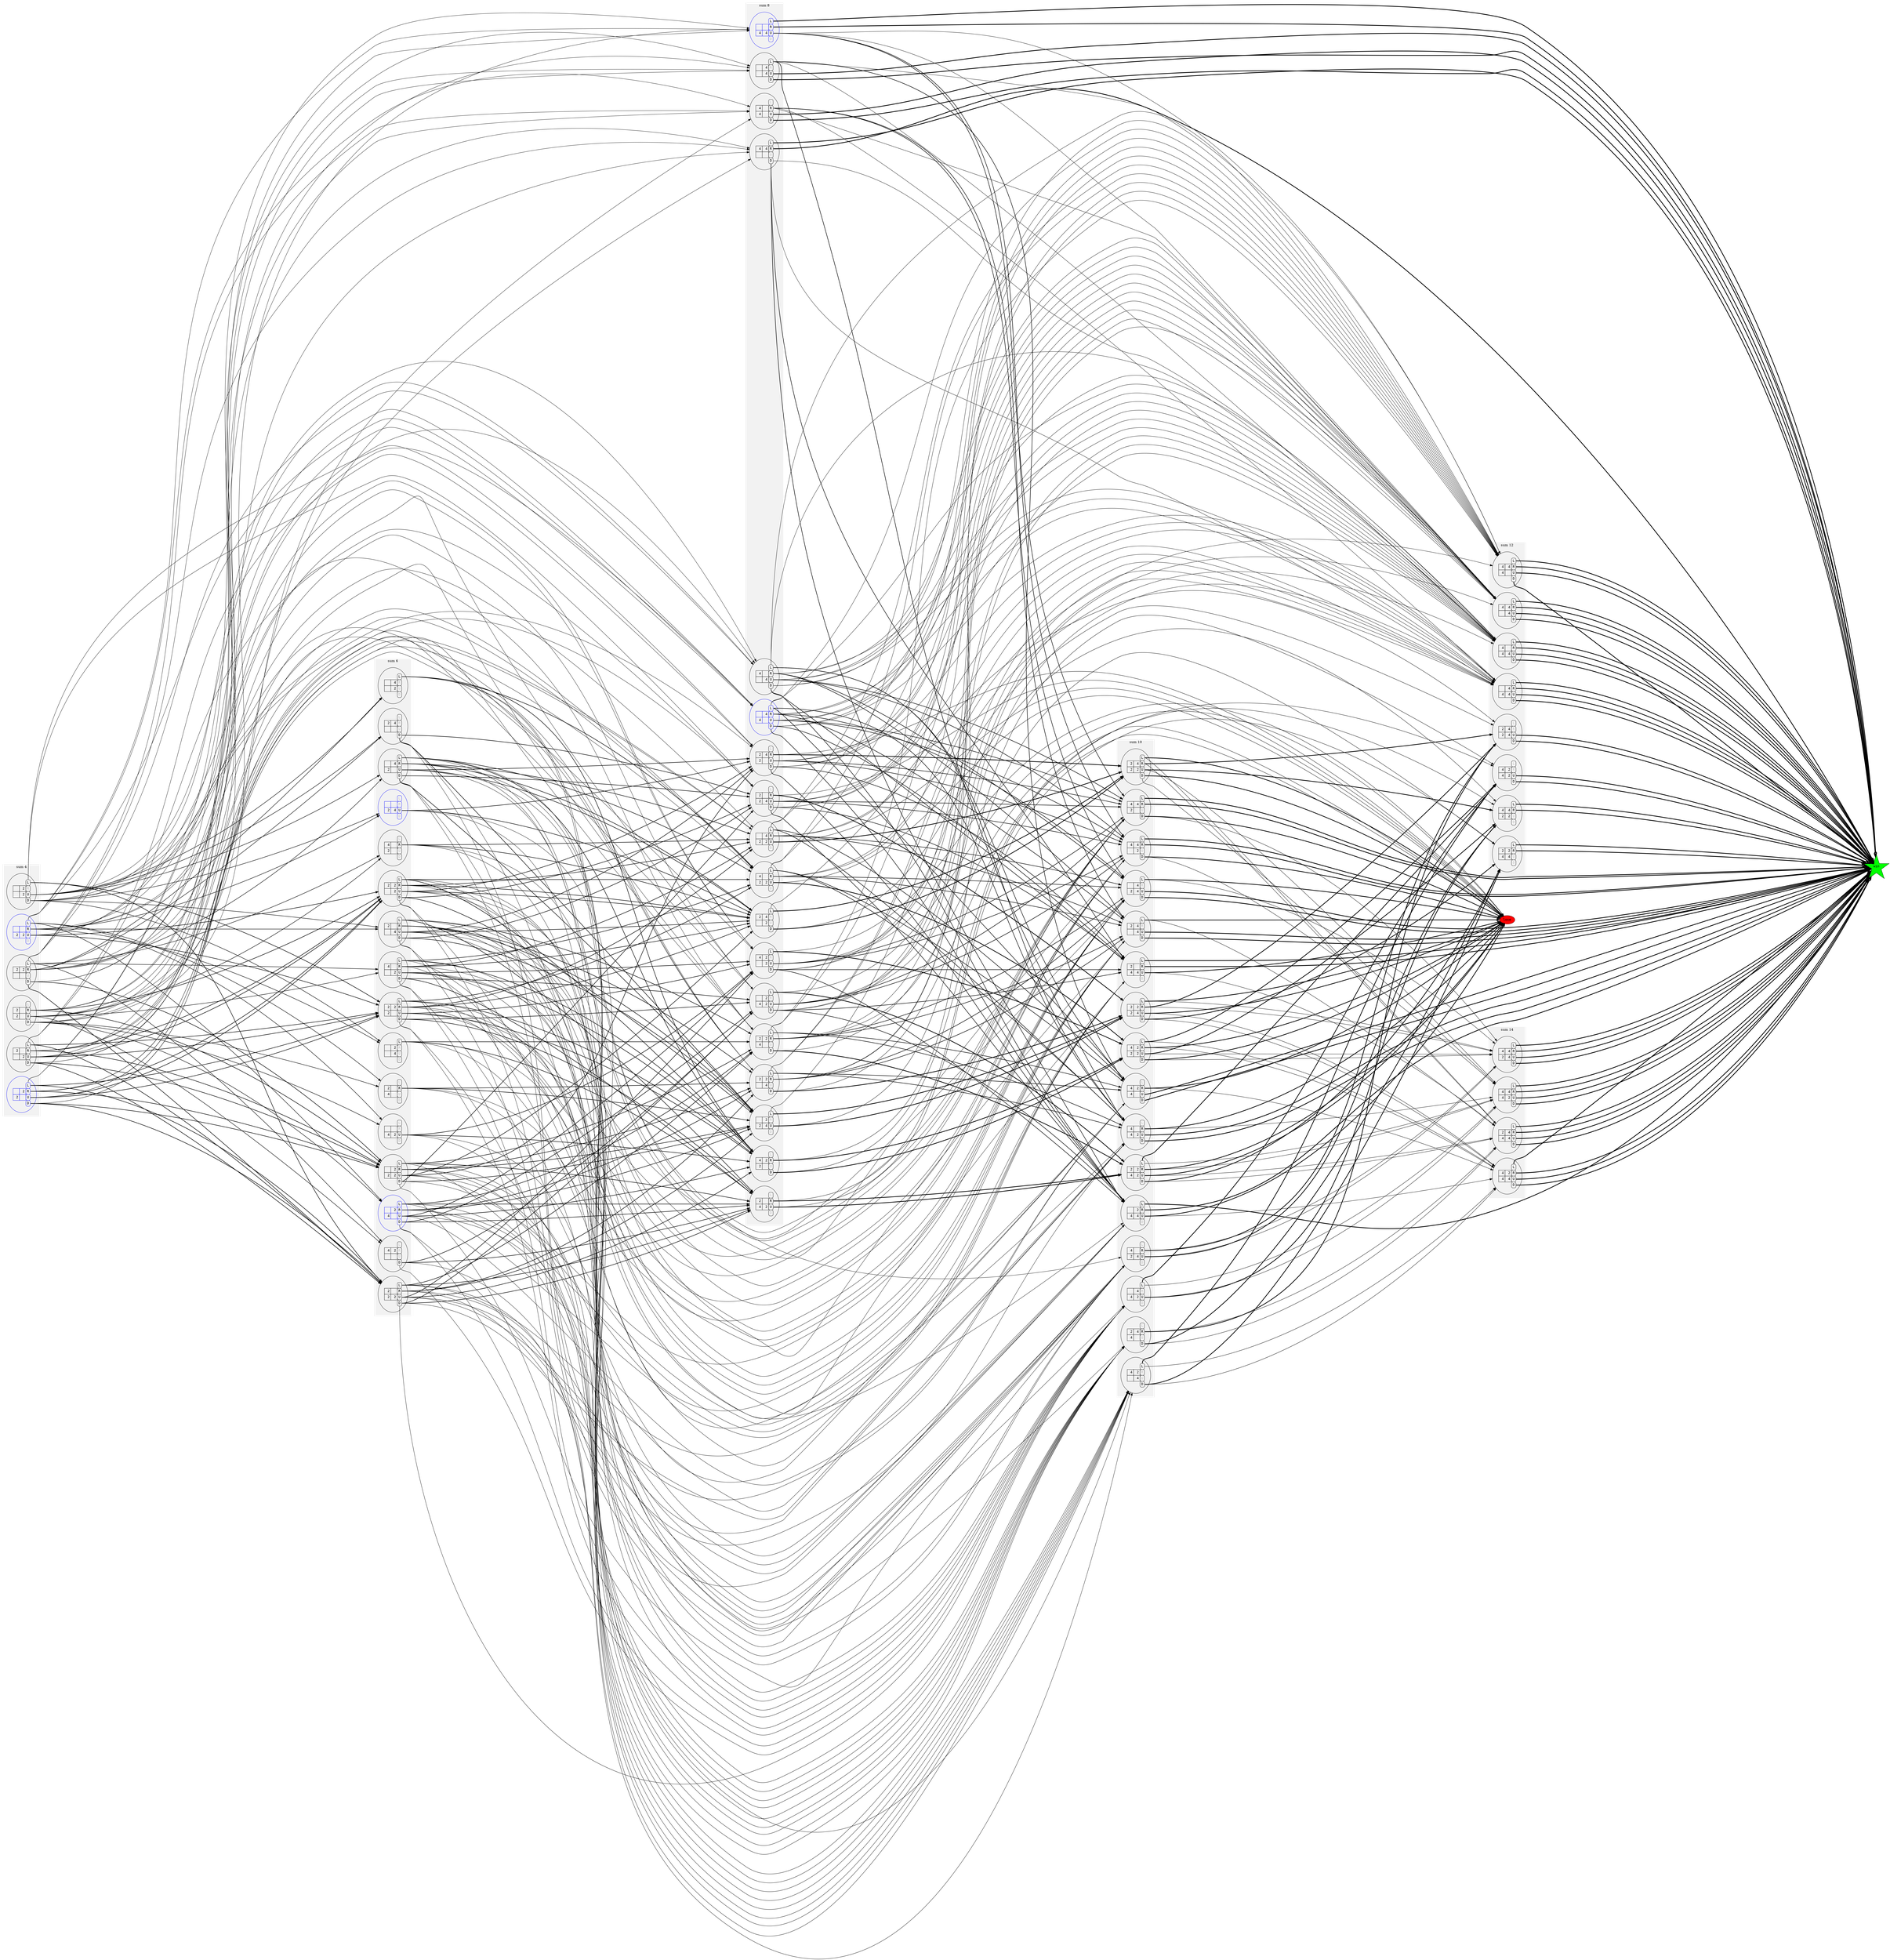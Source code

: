 digraph {
  bgcolor = transparent;
  rankdir = LR;
  nodesep = 0.25;
  ranksep = 20;
  node [fontname="Courier"];
  subgraph cluster_4 { label="sum 4"; style=filled; color=grey95; margin=16; s0_0_1_1; s0_1_0_1; s0_1_1_0; s1_0_0_1; s1_0_1_0; s1_1_0_0; }
  subgraph cluster_6 { label="sum 6"; style=filled; color=grey95; margin=16; s0_0_1_2; s0_0_2_1; s0_1_0_2; s0_1_1_1; s0_1_2_0; s0_2_0_1; s0_2_1_0; s1_0_0_2; s1_0_1_1; s1_0_2_0; s1_1_0_1; s1_1_1_0; s1_2_0_0; s2_0_0_1; s2_0_1_0; s2_1_0_0; }
  subgraph cluster_8 { label="sum 8"; style=filled; color=grey95; margin=16; s0_0_2_2; s0_1_1_2; s0_1_2_1; s0_2_0_2; s0_2_1_1; s0_2_2_0; s1_0_1_2; s1_0_2_1; s1_1_0_2; s1_1_2_0; s1_2_0_1; s1_2_1_0; s2_0_0_2; s2_0_1_1; s2_0_2_0; s2_1_0_1; s2_1_1_0; s2_2_0_0; }
  subgraph cluster_10 { label="sum 10"; style=filled; color=grey95; margin=16; s0_1_2_2; s0_2_1_2; s0_2_2_1; s1_0_2_2; s1_1_1_2; s1_1_2_1; s1_2_0_2; s1_2_1_1; s1_2_2_0; s2_0_1_2; s2_0_2_1; s2_1_0_2; s2_1_1_1; s2_1_2_0; s2_2_0_1; s2_2_1_0; }
  subgraph cluster_12 { label="sum 12"; style=filled; color=grey95; margin=16; s0_2_2_2; s1_1_2_2; s1_2_1_2; s2_0_2_2; s2_1_2_1; s2_2_0_2; s2_2_1_1; s2_2_2_0; }
  subgraph cluster_14 { label="sum 14"; style=filled; color=grey95; margin=16; s1_2_2_2; s2_1_2_2; s2_2_1_2; s2_2_2_1; }
  s0_0_0_0 [label="lose", style=filled, fillcolor=red];
  s0_0_0_3 [label="win", shape=star, style=filled, fillcolor=green];
  s0_0_1_1 [color="blue", label=<<TABLE CELLSPACING="0" CELLPADDING="4" BORDER="0">
  <TR>
    <TD COLSPAN="2">&nbsp;</TD>
    <TD BORDER="1" ROWSPAN="1" STYLE="ROUNDED" PORT="left">L</TD>
  </TR>
  <TR>
    <TD BORDER="1">&nbsp;&nbsp;</TD>
    <TD BORDER="1">&nbsp;&nbsp;</TD>
    <TD BORDER="1" ROWSPAN="1" STYLE="ROUNDED" PORT="right">R</TD>
  </TR>
  <TR>
    <TD BORDER="1">&nbsp;2</TD>
    <TD BORDER="1">&nbsp;2</TD>
    <TD BORDER="1" ROWSPAN="1" STYLE="ROUNDED" PORT="up">U</TD>
  </TR>
  <TR>
    <TD COLSPAN="2" BORDER="0">&nbsp;</TD>
    <TD BORDER="1" ROWSPAN="1" STYLE="ROUNDED"><FONT COLOR="grey">D</FONT></TD>
  </TR>
</TABLE>>];
  s0_0_1_2 [color="blue", label=<<TABLE CELLSPACING="0" CELLPADDING="4" BORDER="0">
  <TR>
    <TD COLSPAN="2">&nbsp;</TD>
    <TD BORDER="1" ROWSPAN="1" STYLE="ROUNDED"><FONT COLOR="grey">L</FONT></TD>
  </TR>
  <TR>
    <TD BORDER="1">&nbsp;&nbsp;</TD>
    <TD BORDER="1">&nbsp;&nbsp;</TD>
    <TD BORDER="1" ROWSPAN="1" STYLE="ROUNDED"><FONT COLOR="grey">R</FONT></TD>
  </TR>
  <TR>
    <TD BORDER="1">&nbsp;2</TD>
    <TD BORDER="1">&nbsp;4</TD>
    <TD BORDER="1" ROWSPAN="1" STYLE="ROUNDED" PORT="up">U</TD>
  </TR>
  <TR>
    <TD COLSPAN="2" BORDER="0">&nbsp;</TD>
    <TD BORDER="1" ROWSPAN="1" STYLE="ROUNDED"><FONT COLOR="grey">D</FONT></TD>
  </TR>
</TABLE>>];
  s0_0_2_1 [label=<<TABLE CELLSPACING="0" CELLPADDING="4" BORDER="0">
  <TR>
    <TD COLSPAN="2">&nbsp;</TD>
    <TD BORDER="1" ROWSPAN="1" STYLE="ROUNDED"><FONT COLOR="grey">L</FONT></TD>
  </TR>
  <TR>
    <TD BORDER="1">&nbsp;&nbsp;</TD>
    <TD BORDER="1">&nbsp;&nbsp;</TD>
    <TD BORDER="1" ROWSPAN="1" STYLE="ROUNDED"><FONT COLOR="grey">R</FONT></TD>
  </TR>
  <TR>
    <TD BORDER="1">&nbsp;4</TD>
    <TD BORDER="1">&nbsp;2</TD>
    <TD BORDER="1" ROWSPAN="1" STYLE="ROUNDED" PORT="up">U</TD>
  </TR>
  <TR>
    <TD COLSPAN="2" BORDER="0">&nbsp;</TD>
    <TD BORDER="1" ROWSPAN="1" STYLE="ROUNDED"><FONT COLOR="grey">D</FONT></TD>
  </TR>
</TABLE>>];
  s0_0_2_2 [color="blue", label=<<TABLE CELLSPACING="0" CELLPADDING="4" BORDER="0">
  <TR>
    <TD COLSPAN="2">&nbsp;</TD>
    <TD BORDER="1" ROWSPAN="1" STYLE="ROUNDED" PORT="left">L</TD>
  </TR>
  <TR>
    <TD BORDER="1">&nbsp;&nbsp;</TD>
    <TD BORDER="1">&nbsp;&nbsp;</TD>
    <TD BORDER="1" ROWSPAN="1" STYLE="ROUNDED" PORT="right">R</TD>
  </TR>
  <TR>
    <TD BORDER="1">&nbsp;4</TD>
    <TD BORDER="1">&nbsp;4</TD>
    <TD BORDER="1" ROWSPAN="1" STYLE="ROUNDED" PORT="up">U</TD>
  </TR>
  <TR>
    <TD COLSPAN="2" BORDER="0">&nbsp;</TD>
    <TD BORDER="1" ROWSPAN="1" STYLE="ROUNDED"><FONT COLOR="grey">D</FONT></TD>
  </TR>
</TABLE>>];
  s0_1_0_1 [label=<<TABLE CELLSPACING="0" CELLPADDING="4" BORDER="0">
  <TR>
    <TD COLSPAN="2">&nbsp;</TD>
    <TD BORDER="1" ROWSPAN="1" STYLE="ROUNDED" PORT="left">L</TD>
  </TR>
  <TR>
    <TD BORDER="1">&nbsp;&nbsp;</TD>
    <TD BORDER="1">&nbsp;2</TD>
    <TD BORDER="1" ROWSPAN="1" STYLE="ROUNDED"><FONT COLOR="grey">R</FONT></TD>
  </TR>
  <TR>
    <TD BORDER="1">&nbsp;&nbsp;</TD>
    <TD BORDER="1">&nbsp;2</TD>
    <TD BORDER="1" ROWSPAN="1" STYLE="ROUNDED" PORT="up">U</TD>
  </TR>
  <TR>
    <TD COLSPAN="2" BORDER="0">&nbsp;</TD>
    <TD BORDER="1" ROWSPAN="1" STYLE="ROUNDED" PORT="down">D</TD>
  </TR>
</TABLE>>];
  s0_1_0_2 [label=<<TABLE CELLSPACING="0" CELLPADDING="4" BORDER="0">
  <TR>
    <TD COLSPAN="2">&nbsp;</TD>
    <TD BORDER="1" ROWSPAN="1" STYLE="ROUNDED" PORT="left">L</TD>
  </TR>
  <TR>
    <TD BORDER="1">&nbsp;&nbsp;</TD>
    <TD BORDER="1">&nbsp;2</TD>
    <TD BORDER="1" ROWSPAN="1" STYLE="ROUNDED"><FONT COLOR="grey">R</FONT></TD>
  </TR>
  <TR>
    <TD BORDER="1">&nbsp;&nbsp;</TD>
    <TD BORDER="1">&nbsp;4</TD>
    <TD BORDER="1" ROWSPAN="1" STYLE="ROUNDED"><FONT COLOR="grey">U</FONT></TD>
  </TR>
  <TR>
    <TD COLSPAN="2" BORDER="0">&nbsp;</TD>
    <TD BORDER="1" ROWSPAN="1" STYLE="ROUNDED"><FONT COLOR="grey">D</FONT></TD>
  </TR>
</TABLE>>];
  s0_1_1_0 [color="blue", label=<<TABLE CELLSPACING="0" CELLPADDING="4" BORDER="0">
  <TR>
    <TD COLSPAN="2">&nbsp;</TD>
    <TD BORDER="1" ROWSPAN="1" STYLE="ROUNDED" PORT="left">L</TD>
  </TR>
  <TR>
    <TD BORDER="1">&nbsp;&nbsp;</TD>
    <TD BORDER="1">&nbsp;2</TD>
    <TD BORDER="1" ROWSPAN="1" STYLE="ROUNDED" PORT="right">R</TD>
  </TR>
  <TR>
    <TD BORDER="1">&nbsp;2</TD>
    <TD BORDER="1">&nbsp;&nbsp;</TD>
    <TD BORDER="1" ROWSPAN="1" STYLE="ROUNDED" PORT="up">U</TD>
  </TR>
  <TR>
    <TD COLSPAN="2" BORDER="0">&nbsp;</TD>
    <TD BORDER="1" ROWSPAN="1" STYLE="ROUNDED" PORT="down">D</TD>
  </TR>
</TABLE>>];
  s0_1_1_1 [label=<<TABLE CELLSPACING="0" CELLPADDING="4" BORDER="0">
  <TR>
    <TD COLSPAN="2">&nbsp;</TD>
    <TD BORDER="1" ROWSPAN="1" STYLE="ROUNDED" PORT="left">L</TD>
  </TR>
  <TR>
    <TD BORDER="1">&nbsp;&nbsp;</TD>
    <TD BORDER="1">&nbsp;2</TD>
    <TD BORDER="1" ROWSPAN="1" STYLE="ROUNDED" PORT="right">R</TD>
  </TR>
  <TR>
    <TD BORDER="1">&nbsp;2</TD>
    <TD BORDER="1">&nbsp;2</TD>
    <TD BORDER="1" ROWSPAN="1" STYLE="ROUNDED" PORT="up">U</TD>
  </TR>
  <TR>
    <TD COLSPAN="2" BORDER="0">&nbsp;</TD>
    <TD BORDER="1" ROWSPAN="1" STYLE="ROUNDED" PORT="down">D</TD>
  </TR>
</TABLE>>];
  s0_1_1_2 [label=<<TABLE CELLSPACING="0" CELLPADDING="4" BORDER="0">
  <TR>
    <TD COLSPAN="2">&nbsp;</TD>
    <TD BORDER="1" ROWSPAN="1" STYLE="ROUNDED" PORT="left">L</TD>
  </TR>
  <TR>
    <TD BORDER="1">&nbsp;&nbsp;</TD>
    <TD BORDER="1">&nbsp;2</TD>
    <TD BORDER="1" ROWSPAN="1" STYLE="ROUNDED"><FONT COLOR="grey">R</FONT></TD>
  </TR>
  <TR>
    <TD BORDER="1">&nbsp;2</TD>
    <TD BORDER="1">&nbsp;4</TD>
    <TD BORDER="1" ROWSPAN="1" STYLE="ROUNDED" PORT="up">U</TD>
  </TR>
  <TR>
    <TD COLSPAN="2" BORDER="0">&nbsp;</TD>
    <TD BORDER="1" ROWSPAN="1" STYLE="ROUNDED"><FONT COLOR="grey">D</FONT></TD>
  </TR>
</TABLE>>];
  s0_1_2_0 [color="blue", label=<<TABLE CELLSPACING="0" CELLPADDING="4" BORDER="0">
  <TR>
    <TD COLSPAN="2">&nbsp;</TD>
    <TD BORDER="1" ROWSPAN="1" STYLE="ROUNDED" PORT="left">L</TD>
  </TR>
  <TR>
    <TD BORDER="1">&nbsp;&nbsp;</TD>
    <TD BORDER="1">&nbsp;2</TD>
    <TD BORDER="1" ROWSPAN="1" STYLE="ROUNDED" PORT="right">R</TD>
  </TR>
  <TR>
    <TD BORDER="1">&nbsp;4</TD>
    <TD BORDER="1">&nbsp;&nbsp;</TD>
    <TD BORDER="1" ROWSPAN="1" STYLE="ROUNDED" PORT="up">U</TD>
  </TR>
  <TR>
    <TD COLSPAN="2" BORDER="0">&nbsp;</TD>
    <TD BORDER="1" ROWSPAN="1" STYLE="ROUNDED" PORT="down">D</TD>
  </TR>
</TABLE>>];
  s0_1_2_1 [label=<<TABLE CELLSPACING="0" CELLPADDING="4" BORDER="0">
  <TR>
    <TD COLSPAN="2">&nbsp;</TD>
    <TD BORDER="1" ROWSPAN="1" STYLE="ROUNDED" PORT="left">L</TD>
  </TR>
  <TR>
    <TD BORDER="1">&nbsp;&nbsp;</TD>
    <TD BORDER="1">&nbsp;2</TD>
    <TD BORDER="1" ROWSPAN="1" STYLE="ROUNDED"><FONT COLOR="grey">R</FONT></TD>
  </TR>
  <TR>
    <TD BORDER="1">&nbsp;4</TD>
    <TD BORDER="1">&nbsp;2</TD>
    <TD BORDER="1" ROWSPAN="1" STYLE="ROUNDED" PORT="up">U</TD>
  </TR>
  <TR>
    <TD COLSPAN="2" BORDER="0">&nbsp;</TD>
    <TD BORDER="1" ROWSPAN="1" STYLE="ROUNDED" PORT="down">D</TD>
  </TR>
</TABLE>>];
  s0_1_2_2 [label=<<TABLE CELLSPACING="0" CELLPADDING="4" BORDER="0">
  <TR>
    <TD COLSPAN="2">&nbsp;</TD>
    <TD BORDER="1" ROWSPAN="1" STYLE="ROUNDED" PORT="left">L</TD>
  </TR>
  <TR>
    <TD BORDER="1">&nbsp;&nbsp;</TD>
    <TD BORDER="1">&nbsp;2</TD>
    <TD BORDER="1" ROWSPAN="1" STYLE="ROUNDED" PORT="right">R</TD>
  </TR>
  <TR>
    <TD BORDER="1">&nbsp;4</TD>
    <TD BORDER="1">&nbsp;4</TD>
    <TD BORDER="1" ROWSPAN="1" STYLE="ROUNDED" PORT="up">U</TD>
  </TR>
  <TR>
    <TD COLSPAN="2" BORDER="0">&nbsp;</TD>
    <TD BORDER="1" ROWSPAN="1" STYLE="ROUNDED"><FONT COLOR="grey">D</FONT></TD>
  </TR>
</TABLE>>];
  s0_2_0_1 [label=<<TABLE CELLSPACING="0" CELLPADDING="4" BORDER="0">
  <TR>
    <TD COLSPAN="2">&nbsp;</TD>
    <TD BORDER="1" ROWSPAN="1" STYLE="ROUNDED" PORT="left">L</TD>
  </TR>
  <TR>
    <TD BORDER="1">&nbsp;&nbsp;</TD>
    <TD BORDER="1">&nbsp;4</TD>
    <TD BORDER="1" ROWSPAN="1" STYLE="ROUNDED"><FONT COLOR="grey">R</FONT></TD>
  </TR>
  <TR>
    <TD BORDER="1">&nbsp;&nbsp;</TD>
    <TD BORDER="1">&nbsp;2</TD>
    <TD BORDER="1" ROWSPAN="1" STYLE="ROUNDED"><FONT COLOR="grey">U</FONT></TD>
  </TR>
  <TR>
    <TD COLSPAN="2" BORDER="0">&nbsp;</TD>
    <TD BORDER="1" ROWSPAN="1" STYLE="ROUNDED"><FONT COLOR="grey">D</FONT></TD>
  </TR>
</TABLE>>];
  s0_2_0_2 [label=<<TABLE CELLSPACING="0" CELLPADDING="4" BORDER="0">
  <TR>
    <TD COLSPAN="2">&nbsp;</TD>
    <TD BORDER="1" ROWSPAN="1" STYLE="ROUNDED" PORT="left">L</TD>
  </TR>
  <TR>
    <TD BORDER="1">&nbsp;&nbsp;</TD>
    <TD BORDER="1">&nbsp;4</TD>
    <TD BORDER="1" ROWSPAN="1" STYLE="ROUNDED"><FONT COLOR="grey">R</FONT></TD>
  </TR>
  <TR>
    <TD BORDER="1">&nbsp;&nbsp;</TD>
    <TD BORDER="1">&nbsp;4</TD>
    <TD BORDER="1" ROWSPAN="1" STYLE="ROUNDED" PORT="up">U</TD>
  </TR>
  <TR>
    <TD COLSPAN="2" BORDER="0">&nbsp;</TD>
    <TD BORDER="1" ROWSPAN="1" STYLE="ROUNDED" PORT="down">D</TD>
  </TR>
</TABLE>>];
  s0_2_1_0 [label=<<TABLE CELLSPACING="0" CELLPADDING="4" BORDER="0">
  <TR>
    <TD COLSPAN="2">&nbsp;</TD>
    <TD BORDER="1" ROWSPAN="1" STYLE="ROUNDED" PORT="left">L</TD>
  </TR>
  <TR>
    <TD BORDER="1">&nbsp;&nbsp;</TD>
    <TD BORDER="1">&nbsp;4</TD>
    <TD BORDER="1" ROWSPAN="1" STYLE="ROUNDED" PORT="right">R</TD>
  </TR>
  <TR>
    <TD BORDER="1">&nbsp;2</TD>
    <TD BORDER="1">&nbsp;&nbsp;</TD>
    <TD BORDER="1" ROWSPAN="1" STYLE="ROUNDED" PORT="up">U</TD>
  </TR>
  <TR>
    <TD COLSPAN="2" BORDER="0">&nbsp;</TD>
    <TD BORDER="1" ROWSPAN="1" STYLE="ROUNDED" PORT="down">D</TD>
  </TR>
</TABLE>>];
  s0_2_1_1 [label=<<TABLE CELLSPACING="0" CELLPADDING="4" BORDER="0">
  <TR>
    <TD COLSPAN="2">&nbsp;</TD>
    <TD BORDER="1" ROWSPAN="1" STYLE="ROUNDED" PORT="left">L</TD>
  </TR>
  <TR>
    <TD BORDER="1">&nbsp;&nbsp;</TD>
    <TD BORDER="1">&nbsp;4</TD>
    <TD BORDER="1" ROWSPAN="1" STYLE="ROUNDED" PORT="right">R</TD>
  </TR>
  <TR>
    <TD BORDER="1">&nbsp;2</TD>
    <TD BORDER="1">&nbsp;2</TD>
    <TD BORDER="1" ROWSPAN="1" STYLE="ROUNDED" PORT="up">U</TD>
  </TR>
  <TR>
    <TD COLSPAN="2" BORDER="0">&nbsp;</TD>
    <TD BORDER="1" ROWSPAN="1" STYLE="ROUNDED"><FONT COLOR="grey">D</FONT></TD>
  </TR>
</TABLE>>];
  s0_2_1_2 [label=<<TABLE CELLSPACING="0" CELLPADDING="4" BORDER="0">
  <TR>
    <TD COLSPAN="2">&nbsp;</TD>
    <TD BORDER="1" ROWSPAN="1" STYLE="ROUNDED" PORT="left">L</TD>
  </TR>
  <TR>
    <TD BORDER="1">&nbsp;&nbsp;</TD>
    <TD BORDER="1">&nbsp;4</TD>
    <TD BORDER="1" ROWSPAN="1" STYLE="ROUNDED"><FONT COLOR="grey">R</FONT></TD>
  </TR>
  <TR>
    <TD BORDER="1">&nbsp;2</TD>
    <TD BORDER="1">&nbsp;4</TD>
    <TD BORDER="1" ROWSPAN="1" STYLE="ROUNDED" PORT="up">U</TD>
  </TR>
  <TR>
    <TD COLSPAN="2" BORDER="0">&nbsp;</TD>
    <TD BORDER="1" ROWSPAN="1" STYLE="ROUNDED" PORT="down">D</TD>
  </TR>
</TABLE>>];
  s0_2_2_0 [color="blue", label=<<TABLE CELLSPACING="0" CELLPADDING="4" BORDER="0">
  <TR>
    <TD COLSPAN="2">&nbsp;</TD>
    <TD BORDER="1" ROWSPAN="1" STYLE="ROUNDED" PORT="left">L</TD>
  </TR>
  <TR>
    <TD BORDER="1">&nbsp;&nbsp;</TD>
    <TD BORDER="1">&nbsp;4</TD>
    <TD BORDER="1" ROWSPAN="1" STYLE="ROUNDED" PORT="right">R</TD>
  </TR>
  <TR>
    <TD BORDER="1">&nbsp;4</TD>
    <TD BORDER="1">&nbsp;&nbsp;</TD>
    <TD BORDER="1" ROWSPAN="1" STYLE="ROUNDED" PORT="up">U</TD>
  </TR>
  <TR>
    <TD COLSPAN="2" BORDER="0">&nbsp;</TD>
    <TD BORDER="1" ROWSPAN="1" STYLE="ROUNDED" PORT="down">D</TD>
  </TR>
</TABLE>>];
  s0_2_2_1 [label=<<TABLE CELLSPACING="0" CELLPADDING="4" BORDER="0">
  <TR>
    <TD COLSPAN="2">&nbsp;</TD>
    <TD BORDER="1" ROWSPAN="1" STYLE="ROUNDED" PORT="left">L</TD>
  </TR>
  <TR>
    <TD BORDER="1">&nbsp;&nbsp;</TD>
    <TD BORDER="1">&nbsp;4</TD>
    <TD BORDER="1" ROWSPAN="1" STYLE="ROUNDED"><FONT COLOR="grey">R</FONT></TD>
  </TR>
  <TR>
    <TD BORDER="1">&nbsp;4</TD>
    <TD BORDER="1">&nbsp;2</TD>
    <TD BORDER="1" ROWSPAN="1" STYLE="ROUNDED" PORT="up">U</TD>
  </TR>
  <TR>
    <TD COLSPAN="2" BORDER="0">&nbsp;</TD>
    <TD BORDER="1" ROWSPAN="1" STYLE="ROUNDED"><FONT COLOR="grey">D</FONT></TD>
  </TR>
</TABLE>>];
  s0_2_2_2 [label=<<TABLE CELLSPACING="0" CELLPADDING="4" BORDER="0">
  <TR>
    <TD COLSPAN="2">&nbsp;</TD>
    <TD BORDER="1" ROWSPAN="1" STYLE="ROUNDED" PORT="left">L</TD>
  </TR>
  <TR>
    <TD BORDER="1">&nbsp;&nbsp;</TD>
    <TD BORDER="1">&nbsp;4</TD>
    <TD BORDER="1" ROWSPAN="1" STYLE="ROUNDED" PORT="right">R</TD>
  </TR>
  <TR>
    <TD BORDER="1">&nbsp;4</TD>
    <TD BORDER="1">&nbsp;4</TD>
    <TD BORDER="1" ROWSPAN="1" STYLE="ROUNDED" PORT="up">U</TD>
  </TR>
  <TR>
    <TD COLSPAN="2" BORDER="0">&nbsp;</TD>
    <TD BORDER="1" ROWSPAN="1" STYLE="ROUNDED" PORT="down">D</TD>
  </TR>
</TABLE>>];
  s1_0_0_1 [label=<<TABLE CELLSPACING="0" CELLPADDING="4" BORDER="0">
  <TR>
    <TD COLSPAN="2">&nbsp;</TD>
    <TD BORDER="1" ROWSPAN="1" STYLE="ROUNDED" PORT="left">L</TD>
  </TR>
  <TR>
    <TD BORDER="1">&nbsp;2</TD>
    <TD BORDER="1">&nbsp;&nbsp;</TD>
    <TD BORDER="1" ROWSPAN="1" STYLE="ROUNDED" PORT="right">R</TD>
  </TR>
  <TR>
    <TD BORDER="1">&nbsp;&nbsp;</TD>
    <TD BORDER="1">&nbsp;2</TD>
    <TD BORDER="1" ROWSPAN="1" STYLE="ROUNDED" PORT="up">U</TD>
  </TR>
  <TR>
    <TD COLSPAN="2" BORDER="0">&nbsp;</TD>
    <TD BORDER="1" ROWSPAN="1" STYLE="ROUNDED" PORT="down">D</TD>
  </TR>
</TABLE>>];
  s1_0_0_2 [label=<<TABLE CELLSPACING="0" CELLPADDING="4" BORDER="0">
  <TR>
    <TD COLSPAN="2">&nbsp;</TD>
    <TD BORDER="1" ROWSPAN="1" STYLE="ROUNDED" PORT="left">L</TD>
  </TR>
  <TR>
    <TD BORDER="1">&nbsp;2</TD>
    <TD BORDER="1">&nbsp;&nbsp;</TD>
    <TD BORDER="1" ROWSPAN="1" STYLE="ROUNDED" PORT="right">R</TD>
  </TR>
  <TR>
    <TD BORDER="1">&nbsp;&nbsp;</TD>
    <TD BORDER="1">&nbsp;4</TD>
    <TD BORDER="1" ROWSPAN="1" STYLE="ROUNDED" PORT="up">U</TD>
  </TR>
  <TR>
    <TD COLSPAN="2" BORDER="0">&nbsp;</TD>
    <TD BORDER="1" ROWSPAN="1" STYLE="ROUNDED" PORT="down">D</TD>
  </TR>
</TABLE>>];
  s1_0_1_0 [label=<<TABLE CELLSPACING="0" CELLPADDING="4" BORDER="0">
  <TR>
    <TD COLSPAN="2">&nbsp;</TD>
    <TD BORDER="1" ROWSPAN="1" STYLE="ROUNDED"><FONT COLOR="grey">L</FONT></TD>
  </TR>
  <TR>
    <TD BORDER="1">&nbsp;2</TD>
    <TD BORDER="1">&nbsp;&nbsp;</TD>
    <TD BORDER="1" ROWSPAN="1" STYLE="ROUNDED" PORT="right">R</TD>
  </TR>
  <TR>
    <TD BORDER="1">&nbsp;2</TD>
    <TD BORDER="1">&nbsp;&nbsp;</TD>
    <TD BORDER="1" ROWSPAN="1" STYLE="ROUNDED" PORT="up">U</TD>
  </TR>
  <TR>
    <TD COLSPAN="2" BORDER="0">&nbsp;</TD>
    <TD BORDER="1" ROWSPAN="1" STYLE="ROUNDED" PORT="down">D</TD>
  </TR>
</TABLE>>];
  s1_0_1_1 [label=<<TABLE CELLSPACING="0" CELLPADDING="4" BORDER="0">
  <TR>
    <TD COLSPAN="2">&nbsp;</TD>
    <TD BORDER="1" ROWSPAN="1" STYLE="ROUNDED" PORT="left">L</TD>
  </TR>
  <TR>
    <TD BORDER="1">&nbsp;2</TD>
    <TD BORDER="1">&nbsp;&nbsp;</TD>
    <TD BORDER="1" ROWSPAN="1" STYLE="ROUNDED" PORT="right">R</TD>
  </TR>
  <TR>
    <TD BORDER="1">&nbsp;2</TD>
    <TD BORDER="1">&nbsp;2</TD>
    <TD BORDER="1" ROWSPAN="1" STYLE="ROUNDED" PORT="up">U</TD>
  </TR>
  <TR>
    <TD COLSPAN="2" BORDER="0">&nbsp;</TD>
    <TD BORDER="1" ROWSPAN="1" STYLE="ROUNDED" PORT="down">D</TD>
  </TR>
</TABLE>>];
  s1_0_1_2 [label=<<TABLE CELLSPACING="0" CELLPADDING="4" BORDER="0">
  <TR>
    <TD COLSPAN="2">&nbsp;</TD>
    <TD BORDER="1" ROWSPAN="1" STYLE="ROUNDED"><FONT COLOR="grey">L</FONT></TD>
  </TR>
  <TR>
    <TD BORDER="1">&nbsp;2</TD>
    <TD BORDER="1">&nbsp;&nbsp;</TD>
    <TD BORDER="1" ROWSPAN="1" STYLE="ROUNDED" PORT="right">R</TD>
  </TR>
  <TR>
    <TD BORDER="1">&nbsp;2</TD>
    <TD BORDER="1">&nbsp;4</TD>
    <TD BORDER="1" ROWSPAN="1" STYLE="ROUNDED" PORT="up">U</TD>
  </TR>
  <TR>
    <TD COLSPAN="2" BORDER="0">&nbsp;</TD>
    <TD BORDER="1" ROWSPAN="1" STYLE="ROUNDED" PORT="down">D</TD>
  </TR>
</TABLE>>];
  s1_0_2_0 [label=<<TABLE CELLSPACING="0" CELLPADDING="4" BORDER="0">
  <TR>
    <TD COLSPAN="2">&nbsp;</TD>
    <TD BORDER="1" ROWSPAN="1" STYLE="ROUNDED"><FONT COLOR="grey">L</FONT></TD>
  </TR>
  <TR>
    <TD BORDER="1">&nbsp;2</TD>
    <TD BORDER="1">&nbsp;&nbsp;</TD>
    <TD BORDER="1" ROWSPAN="1" STYLE="ROUNDED" PORT="right">R</TD>
  </TR>
  <TR>
    <TD BORDER="1">&nbsp;4</TD>
    <TD BORDER="1">&nbsp;&nbsp;</TD>
    <TD BORDER="1" ROWSPAN="1" STYLE="ROUNDED"><FONT COLOR="grey">U</FONT></TD>
  </TR>
  <TR>
    <TD COLSPAN="2" BORDER="0">&nbsp;</TD>
    <TD BORDER="1" ROWSPAN="1" STYLE="ROUNDED"><FONT COLOR="grey">D</FONT></TD>
  </TR>
</TABLE>>];
  s1_0_2_1 [label=<<TABLE CELLSPACING="0" CELLPADDING="4" BORDER="0">
  <TR>
    <TD COLSPAN="2">&nbsp;</TD>
    <TD BORDER="1" ROWSPAN="1" STYLE="ROUNDED"><FONT COLOR="grey">L</FONT></TD>
  </TR>
  <TR>
    <TD BORDER="1">&nbsp;2</TD>
    <TD BORDER="1">&nbsp;&nbsp;</TD>
    <TD BORDER="1" ROWSPAN="1" STYLE="ROUNDED" PORT="right">R</TD>
  </TR>
  <TR>
    <TD BORDER="1">&nbsp;4</TD>
    <TD BORDER="1">&nbsp;2</TD>
    <TD BORDER="1" ROWSPAN="1" STYLE="ROUNDED" PORT="up">U</TD>
  </TR>
  <TR>
    <TD COLSPAN="2" BORDER="0">&nbsp;</TD>
    <TD BORDER="1" ROWSPAN="1" STYLE="ROUNDED"><FONT COLOR="grey">D</FONT></TD>
  </TR>
</TABLE>>];
  s1_0_2_2 [label=<<TABLE CELLSPACING="0" CELLPADDING="4" BORDER="0">
  <TR>
    <TD COLSPAN="2">&nbsp;</TD>
    <TD BORDER="1" ROWSPAN="1" STYLE="ROUNDED" PORT="left">L</TD>
  </TR>
  <TR>
    <TD BORDER="1">&nbsp;2</TD>
    <TD BORDER="1">&nbsp;&nbsp;</TD>
    <TD BORDER="1" ROWSPAN="1" STYLE="ROUNDED" PORT="right">R</TD>
  </TR>
  <TR>
    <TD BORDER="1">&nbsp;4</TD>
    <TD BORDER="1">&nbsp;4</TD>
    <TD BORDER="1" ROWSPAN="1" STYLE="ROUNDED" PORT="up">U</TD>
  </TR>
  <TR>
    <TD COLSPAN="2" BORDER="0">&nbsp;</TD>
    <TD BORDER="1" ROWSPAN="1" STYLE="ROUNDED"><FONT COLOR="grey">D</FONT></TD>
  </TR>
</TABLE>>];
  s1_1_0_0 [label=<<TABLE CELLSPACING="0" CELLPADDING="4" BORDER="0">
  <TR>
    <TD COLSPAN="2">&nbsp;</TD>
    <TD BORDER="1" ROWSPAN="1" STYLE="ROUNDED" PORT="left">L</TD>
  </TR>
  <TR>
    <TD BORDER="1">&nbsp;2</TD>
    <TD BORDER="1">&nbsp;2</TD>
    <TD BORDER="1" ROWSPAN="1" STYLE="ROUNDED" PORT="right">R</TD>
  </TR>
  <TR>
    <TD BORDER="1">&nbsp;&nbsp;</TD>
    <TD BORDER="1">&nbsp;&nbsp;</TD>
    <TD BORDER="1" ROWSPAN="1" STYLE="ROUNDED"><FONT COLOR="grey">U</FONT></TD>
  </TR>
  <TR>
    <TD COLSPAN="2" BORDER="0">&nbsp;</TD>
    <TD BORDER="1" ROWSPAN="1" STYLE="ROUNDED" PORT="down">D</TD>
  </TR>
</TABLE>>];
  s1_1_0_1 [label=<<TABLE CELLSPACING="0" CELLPADDING="4" BORDER="0">
  <TR>
    <TD COLSPAN="2">&nbsp;</TD>
    <TD BORDER="1" ROWSPAN="1" STYLE="ROUNDED" PORT="left">L</TD>
  </TR>
  <TR>
    <TD BORDER="1">&nbsp;2</TD>
    <TD BORDER="1">&nbsp;2</TD>
    <TD BORDER="1" ROWSPAN="1" STYLE="ROUNDED" PORT="right">R</TD>
  </TR>
  <TR>
    <TD BORDER="1">&nbsp;&nbsp;</TD>
    <TD BORDER="1">&nbsp;2</TD>
    <TD BORDER="1" ROWSPAN="1" STYLE="ROUNDED" PORT="up">U</TD>
  </TR>
  <TR>
    <TD COLSPAN="2" BORDER="0">&nbsp;</TD>
    <TD BORDER="1" ROWSPAN="1" STYLE="ROUNDED" PORT="down">D</TD>
  </TR>
</TABLE>>];
  s1_1_0_2 [label=<<TABLE CELLSPACING="0" CELLPADDING="4" BORDER="0">
  <TR>
    <TD COLSPAN="2">&nbsp;</TD>
    <TD BORDER="1" ROWSPAN="1" STYLE="ROUNDED" PORT="left">L</TD>
  </TR>
  <TR>
    <TD BORDER="1">&nbsp;2</TD>
    <TD BORDER="1">&nbsp;2</TD>
    <TD BORDER="1" ROWSPAN="1" STYLE="ROUNDED" PORT="right">R</TD>
  </TR>
  <TR>
    <TD BORDER="1">&nbsp;&nbsp;</TD>
    <TD BORDER="1">&nbsp;4</TD>
    <TD BORDER="1" ROWSPAN="1" STYLE="ROUNDED"><FONT COLOR="grey">U</FONT></TD>
  </TR>
  <TR>
    <TD COLSPAN="2" BORDER="0">&nbsp;</TD>
    <TD BORDER="1" ROWSPAN="1" STYLE="ROUNDED" PORT="down">D</TD>
  </TR>
</TABLE>>];
  s1_1_1_0 [label=<<TABLE CELLSPACING="0" CELLPADDING="4" BORDER="0">
  <TR>
    <TD COLSPAN="2">&nbsp;</TD>
    <TD BORDER="1" ROWSPAN="1" STYLE="ROUNDED" PORT="left">L</TD>
  </TR>
  <TR>
    <TD BORDER="1">&nbsp;2</TD>
    <TD BORDER="1">&nbsp;2</TD>
    <TD BORDER="1" ROWSPAN="1" STYLE="ROUNDED" PORT="right">R</TD>
  </TR>
  <TR>
    <TD BORDER="1">&nbsp;2</TD>
    <TD BORDER="1">&nbsp;&nbsp;</TD>
    <TD BORDER="1" ROWSPAN="1" STYLE="ROUNDED" PORT="up">U</TD>
  </TR>
  <TR>
    <TD COLSPAN="2" BORDER="0">&nbsp;</TD>
    <TD BORDER="1" ROWSPAN="1" STYLE="ROUNDED" PORT="down">D</TD>
  </TR>
</TABLE>>];
  s1_1_1_2 [label=<<TABLE CELLSPACING="0" CELLPADDING="4" BORDER="0">
  <TR>
    <TD COLSPAN="2">&nbsp;</TD>
    <TD BORDER="1" ROWSPAN="1" STYLE="ROUNDED" PORT="left">L</TD>
  </TR>
  <TR>
    <TD BORDER="1">&nbsp;2</TD>
    <TD BORDER="1">&nbsp;2</TD>
    <TD BORDER="1" ROWSPAN="1" STYLE="ROUNDED" PORT="right">R</TD>
  </TR>
  <TR>
    <TD BORDER="1">&nbsp;2</TD>
    <TD BORDER="1">&nbsp;4</TD>
    <TD BORDER="1" ROWSPAN="1" STYLE="ROUNDED" PORT="up">U</TD>
  </TR>
  <TR>
    <TD COLSPAN="2" BORDER="0">&nbsp;</TD>
    <TD BORDER="1" ROWSPAN="1" STYLE="ROUNDED" PORT="down">D</TD>
  </TR>
</TABLE>>];
  s1_1_2_0 [label=<<TABLE CELLSPACING="0" CELLPADDING="4" BORDER="0">
  <TR>
    <TD COLSPAN="2">&nbsp;</TD>
    <TD BORDER="1" ROWSPAN="1" STYLE="ROUNDED" PORT="left">L</TD>
  </TR>
  <TR>
    <TD BORDER="1">&nbsp;2</TD>
    <TD BORDER="1">&nbsp;2</TD>
    <TD BORDER="1" ROWSPAN="1" STYLE="ROUNDED" PORT="right">R</TD>
  </TR>
  <TR>
    <TD BORDER="1">&nbsp;4</TD>
    <TD BORDER="1">&nbsp;&nbsp;</TD>
    <TD BORDER="1" ROWSPAN="1" STYLE="ROUNDED"><FONT COLOR="grey">U</FONT></TD>
  </TR>
  <TR>
    <TD COLSPAN="2" BORDER="0">&nbsp;</TD>
    <TD BORDER="1" ROWSPAN="1" STYLE="ROUNDED" PORT="down">D</TD>
  </TR>
</TABLE>>];
  s1_1_2_1 [label=<<TABLE CELLSPACING="0" CELLPADDING="4" BORDER="0">
  <TR>
    <TD COLSPAN="2">&nbsp;</TD>
    <TD BORDER="1" ROWSPAN="1" STYLE="ROUNDED" PORT="left">L</TD>
  </TR>
  <TR>
    <TD BORDER="1">&nbsp;2</TD>
    <TD BORDER="1">&nbsp;2</TD>
    <TD BORDER="1" ROWSPAN="1" STYLE="ROUNDED" PORT="right">R</TD>
  </TR>
  <TR>
    <TD BORDER="1">&nbsp;4</TD>
    <TD BORDER="1">&nbsp;2</TD>
    <TD BORDER="1" ROWSPAN="1" STYLE="ROUNDED" PORT="up">U</TD>
  </TR>
  <TR>
    <TD COLSPAN="2" BORDER="0">&nbsp;</TD>
    <TD BORDER="1" ROWSPAN="1" STYLE="ROUNDED" PORT="down">D</TD>
  </TR>
</TABLE>>];
  s1_1_2_2 [label=<<TABLE CELLSPACING="0" CELLPADDING="4" BORDER="0">
  <TR>
    <TD COLSPAN="2">&nbsp;</TD>
    <TD BORDER="1" ROWSPAN="1" STYLE="ROUNDED" PORT="left">L</TD>
  </TR>
  <TR>
    <TD BORDER="1">&nbsp;2</TD>
    <TD BORDER="1">&nbsp;2</TD>
    <TD BORDER="1" ROWSPAN="1" STYLE="ROUNDED" PORT="right">R</TD>
  </TR>
  <TR>
    <TD BORDER="1">&nbsp;4</TD>
    <TD BORDER="1">&nbsp;4</TD>
    <TD BORDER="1" ROWSPAN="1" STYLE="ROUNDED"><FONT COLOR="grey">U</FONT></TD>
  </TR>
  <TR>
    <TD COLSPAN="2" BORDER="0">&nbsp;</TD>
    <TD BORDER="1" ROWSPAN="1" STYLE="ROUNDED"><FONT COLOR="grey">D</FONT></TD>
  </TR>
</TABLE>>];
  s1_2_0_0 [label=<<TABLE CELLSPACING="0" CELLPADDING="4" BORDER="0">
  <TR>
    <TD COLSPAN="2">&nbsp;</TD>
    <TD BORDER="1" ROWSPAN="1" STYLE="ROUNDED"><FONT COLOR="grey">L</FONT></TD>
  </TR>
  <TR>
    <TD BORDER="1">&nbsp;2</TD>
    <TD BORDER="1">&nbsp;4</TD>
    <TD BORDER="1" ROWSPAN="1" STYLE="ROUNDED"><FONT COLOR="grey">R</FONT></TD>
  </TR>
  <TR>
    <TD BORDER="1">&nbsp;&nbsp;</TD>
    <TD BORDER="1">&nbsp;&nbsp;</TD>
    <TD BORDER="1" ROWSPAN="1" STYLE="ROUNDED"><FONT COLOR="grey">U</FONT></TD>
  </TR>
  <TR>
    <TD COLSPAN="2" BORDER="0">&nbsp;</TD>
    <TD BORDER="1" ROWSPAN="1" STYLE="ROUNDED" PORT="down">D</TD>
  </TR>
</TABLE>>];
  s1_2_0_1 [label=<<TABLE CELLSPACING="0" CELLPADDING="4" BORDER="0">
  <TR>
    <TD COLSPAN="2">&nbsp;</TD>
    <TD BORDER="1" ROWSPAN="1" STYLE="ROUNDED" PORT="left">L</TD>
  </TR>
  <TR>
    <TD BORDER="1">&nbsp;2</TD>
    <TD BORDER="1">&nbsp;4</TD>
    <TD BORDER="1" ROWSPAN="1" STYLE="ROUNDED"><FONT COLOR="grey">R</FONT></TD>
  </TR>
  <TR>
    <TD BORDER="1">&nbsp;&nbsp;</TD>
    <TD BORDER="1">&nbsp;2</TD>
    <TD BORDER="1" ROWSPAN="1" STYLE="ROUNDED"><FONT COLOR="grey">U</FONT></TD>
  </TR>
  <TR>
    <TD COLSPAN="2" BORDER="0">&nbsp;</TD>
    <TD BORDER="1" ROWSPAN="1" STYLE="ROUNDED" PORT="down">D</TD>
  </TR>
</TABLE>>];
  s1_2_0_2 [label=<<TABLE CELLSPACING="0" CELLPADDING="4" BORDER="0">
  <TR>
    <TD COLSPAN="2">&nbsp;</TD>
    <TD BORDER="1" ROWSPAN="1" STYLE="ROUNDED" PORT="left">L</TD>
  </TR>
  <TR>
    <TD BORDER="1">&nbsp;2</TD>
    <TD BORDER="1">&nbsp;4</TD>
    <TD BORDER="1" ROWSPAN="1" STYLE="ROUNDED"><FONT COLOR="grey">R</FONT></TD>
  </TR>
  <TR>
    <TD BORDER="1">&nbsp;&nbsp;</TD>
    <TD BORDER="1">&nbsp;4</TD>
    <TD BORDER="1" ROWSPAN="1" STYLE="ROUNDED" PORT="up">U</TD>
  </TR>
  <TR>
    <TD COLSPAN="2" BORDER="0">&nbsp;</TD>
    <TD BORDER="1" ROWSPAN="1" STYLE="ROUNDED" PORT="down">D</TD>
  </TR>
</TABLE>>];
  s1_2_1_0 [label=<<TABLE CELLSPACING="0" CELLPADDING="4" BORDER="0">
  <TR>
    <TD COLSPAN="2">&nbsp;</TD>
    <TD BORDER="1" ROWSPAN="1" STYLE="ROUNDED"><FONT COLOR="grey">L</FONT></TD>
  </TR>
  <TR>
    <TD BORDER="1">&nbsp;2</TD>
    <TD BORDER="1">&nbsp;4</TD>
    <TD BORDER="1" ROWSPAN="1" STYLE="ROUNDED" PORT="right">R</TD>
  </TR>
  <TR>
    <TD BORDER="1">&nbsp;2</TD>
    <TD BORDER="1">&nbsp;&nbsp;</TD>
    <TD BORDER="1" ROWSPAN="1" STYLE="ROUNDED" PORT="up">U</TD>
  </TR>
  <TR>
    <TD COLSPAN="2" BORDER="0">&nbsp;</TD>
    <TD BORDER="1" ROWSPAN="1" STYLE="ROUNDED" PORT="down">D</TD>
  </TR>
</TABLE>>];
  s1_2_1_1 [label=<<TABLE CELLSPACING="0" CELLPADDING="4" BORDER="0">
  <TR>
    <TD COLSPAN="2">&nbsp;</TD>
    <TD BORDER="1" ROWSPAN="1" STYLE="ROUNDED" PORT="left">L</TD>
  </TR>
  <TR>
    <TD BORDER="1">&nbsp;2</TD>
    <TD BORDER="1">&nbsp;4</TD>
    <TD BORDER="1" ROWSPAN="1" STYLE="ROUNDED" PORT="right">R</TD>
  </TR>
  <TR>
    <TD BORDER="1">&nbsp;2</TD>
    <TD BORDER="1">&nbsp;2</TD>
    <TD BORDER="1" ROWSPAN="1" STYLE="ROUNDED" PORT="up">U</TD>
  </TR>
  <TR>
    <TD COLSPAN="2" BORDER="0">&nbsp;</TD>
    <TD BORDER="1" ROWSPAN="1" STYLE="ROUNDED" PORT="down">D</TD>
  </TR>
</TABLE>>];
  s1_2_1_2 [label=<<TABLE CELLSPACING="0" CELLPADDING="4" BORDER="0">
  <TR>
    <TD COLSPAN="2">&nbsp;</TD>
    <TD BORDER="1" ROWSPAN="1" STYLE="ROUNDED"><FONT COLOR="grey">L</FONT></TD>
  </TR>
  <TR>
    <TD BORDER="1">&nbsp;2</TD>
    <TD BORDER="1">&nbsp;4</TD>
    <TD BORDER="1" ROWSPAN="1" STYLE="ROUNDED"><FONT COLOR="grey">R</FONT></TD>
  </TR>
  <TR>
    <TD BORDER="1">&nbsp;2</TD>
    <TD BORDER="1">&nbsp;4</TD>
    <TD BORDER="1" ROWSPAN="1" STYLE="ROUNDED" PORT="up">U</TD>
  </TR>
  <TR>
    <TD COLSPAN="2" BORDER="0">&nbsp;</TD>
    <TD BORDER="1" ROWSPAN="1" STYLE="ROUNDED" PORT="down">D</TD>
  </TR>
</TABLE>>];
  s1_2_2_0 [label=<<TABLE CELLSPACING="0" CELLPADDING="4" BORDER="0">
  <TR>
    <TD COLSPAN="2">&nbsp;</TD>
    <TD BORDER="1" ROWSPAN="1" STYLE="ROUNDED"><FONT COLOR="grey">L</FONT></TD>
  </TR>
  <TR>
    <TD BORDER="1">&nbsp;2</TD>
    <TD BORDER="1">&nbsp;4</TD>
    <TD BORDER="1" ROWSPAN="1" STYLE="ROUNDED" PORT="right">R</TD>
  </TR>
  <TR>
    <TD BORDER="1">&nbsp;4</TD>
    <TD BORDER="1">&nbsp;&nbsp;</TD>
    <TD BORDER="1" ROWSPAN="1" STYLE="ROUNDED"><FONT COLOR="grey">U</FONT></TD>
  </TR>
  <TR>
    <TD COLSPAN="2" BORDER="0">&nbsp;</TD>
    <TD BORDER="1" ROWSPAN="1" STYLE="ROUNDED" PORT="down">D</TD>
  </TR>
</TABLE>>];
  s1_2_2_2 [label=<<TABLE CELLSPACING="0" CELLPADDING="4" BORDER="0">
  <TR>
    <TD COLSPAN="2">&nbsp;</TD>
    <TD BORDER="1" ROWSPAN="1" STYLE="ROUNDED" PORT="left">L</TD>
  </TR>
  <TR>
    <TD BORDER="1">&nbsp;2</TD>
    <TD BORDER="1">&nbsp;4</TD>
    <TD BORDER="1" ROWSPAN="1" STYLE="ROUNDED" PORT="right">R</TD>
  </TR>
  <TR>
    <TD BORDER="1">&nbsp;4</TD>
    <TD BORDER="1">&nbsp;4</TD>
    <TD BORDER="1" ROWSPAN="1" STYLE="ROUNDED" PORT="up">U</TD>
  </TR>
  <TR>
    <TD COLSPAN="2" BORDER="0">&nbsp;</TD>
    <TD BORDER="1" ROWSPAN="1" STYLE="ROUNDED" PORT="down">D</TD>
  </TR>
</TABLE>>];
  s2_0_0_1 [label=<<TABLE CELLSPACING="0" CELLPADDING="4" BORDER="0">
  <TR>
    <TD COLSPAN="2">&nbsp;</TD>
    <TD BORDER="1" ROWSPAN="1" STYLE="ROUNDED" PORT="left">L</TD>
  </TR>
  <TR>
    <TD BORDER="1">&nbsp;4</TD>
    <TD BORDER="1">&nbsp;&nbsp;</TD>
    <TD BORDER="1" ROWSPAN="1" STYLE="ROUNDED" PORT="right">R</TD>
  </TR>
  <TR>
    <TD BORDER="1">&nbsp;&nbsp;</TD>
    <TD BORDER="1">&nbsp;2</TD>
    <TD BORDER="1" ROWSPAN="1" STYLE="ROUNDED" PORT="up">U</TD>
  </TR>
  <TR>
    <TD COLSPAN="2" BORDER="0">&nbsp;</TD>
    <TD BORDER="1" ROWSPAN="1" STYLE="ROUNDED" PORT="down">D</TD>
  </TR>
</TABLE>>];
  s2_0_0_2 [label=<<TABLE CELLSPACING="0" CELLPADDING="4" BORDER="0">
  <TR>
    <TD COLSPAN="2">&nbsp;</TD>
    <TD BORDER="1" ROWSPAN="1" STYLE="ROUNDED" PORT="left">L</TD>
  </TR>
  <TR>
    <TD BORDER="1">&nbsp;4</TD>
    <TD BORDER="1">&nbsp;&nbsp;</TD>
    <TD BORDER="1" ROWSPAN="1" STYLE="ROUNDED" PORT="right">R</TD>
  </TR>
  <TR>
    <TD BORDER="1">&nbsp;&nbsp;</TD>
    <TD BORDER="1">&nbsp;4</TD>
    <TD BORDER="1" ROWSPAN="1" STYLE="ROUNDED" PORT="up">U</TD>
  </TR>
  <TR>
    <TD COLSPAN="2" BORDER="0">&nbsp;</TD>
    <TD BORDER="1" ROWSPAN="1" STYLE="ROUNDED" PORT="down">D</TD>
  </TR>
</TABLE>>];
  s2_0_1_0 [label=<<TABLE CELLSPACING="0" CELLPADDING="4" BORDER="0">
  <TR>
    <TD COLSPAN="2">&nbsp;</TD>
    <TD BORDER="1" ROWSPAN="1" STYLE="ROUNDED"><FONT COLOR="grey">L</FONT></TD>
  </TR>
  <TR>
    <TD BORDER="1">&nbsp;4</TD>
    <TD BORDER="1">&nbsp;&nbsp;</TD>
    <TD BORDER="1" ROWSPAN="1" STYLE="ROUNDED" PORT="right">R</TD>
  </TR>
  <TR>
    <TD BORDER="1">&nbsp;2</TD>
    <TD BORDER="1">&nbsp;&nbsp;</TD>
    <TD BORDER="1" ROWSPAN="1" STYLE="ROUNDED"><FONT COLOR="grey">U</FONT></TD>
  </TR>
  <TR>
    <TD COLSPAN="2" BORDER="0">&nbsp;</TD>
    <TD BORDER="1" ROWSPAN="1" STYLE="ROUNDED"><FONT COLOR="grey">D</FONT></TD>
  </TR>
</TABLE>>];
  s2_0_1_1 [label=<<TABLE CELLSPACING="0" CELLPADDING="4" BORDER="0">
  <TR>
    <TD COLSPAN="2">&nbsp;</TD>
    <TD BORDER="1" ROWSPAN="1" STYLE="ROUNDED" PORT="left">L</TD>
  </TR>
  <TR>
    <TD BORDER="1">&nbsp;4</TD>
    <TD BORDER="1">&nbsp;&nbsp;</TD>
    <TD BORDER="1" ROWSPAN="1" STYLE="ROUNDED" PORT="right">R</TD>
  </TR>
  <TR>
    <TD BORDER="1">&nbsp;2</TD>
    <TD BORDER="1">&nbsp;2</TD>
    <TD BORDER="1" ROWSPAN="1" STYLE="ROUNDED" PORT="up">U</TD>
  </TR>
  <TR>
    <TD COLSPAN="2" BORDER="0">&nbsp;</TD>
    <TD BORDER="1" ROWSPAN="1" STYLE="ROUNDED"><FONT COLOR="grey">D</FONT></TD>
  </TR>
</TABLE>>];
  s2_0_1_2 [label=<<TABLE CELLSPACING="0" CELLPADDING="4" BORDER="0">
  <TR>
    <TD COLSPAN="2">&nbsp;</TD>
    <TD BORDER="1" ROWSPAN="1" STYLE="ROUNDED"><FONT COLOR="grey">L</FONT></TD>
  </TR>
  <TR>
    <TD BORDER="1">&nbsp;4</TD>
    <TD BORDER="1">&nbsp;&nbsp;</TD>
    <TD BORDER="1" ROWSPAN="1" STYLE="ROUNDED" PORT="right">R</TD>
  </TR>
  <TR>
    <TD BORDER="1">&nbsp;2</TD>
    <TD BORDER="1">&nbsp;4</TD>
    <TD BORDER="1" ROWSPAN="1" STYLE="ROUNDED" PORT="up">U</TD>
  </TR>
  <TR>
    <TD COLSPAN="2" BORDER="0">&nbsp;</TD>
    <TD BORDER="1" ROWSPAN="1" STYLE="ROUNDED"><FONT COLOR="grey">D</FONT></TD>
  </TR>
</TABLE>>];
  s2_0_2_0 [label=<<TABLE CELLSPACING="0" CELLPADDING="4" BORDER="0">
  <TR>
    <TD COLSPAN="2">&nbsp;</TD>
    <TD BORDER="1" ROWSPAN="1" STYLE="ROUNDED"><FONT COLOR="grey">L</FONT></TD>
  </TR>
  <TR>
    <TD BORDER="1">&nbsp;4</TD>
    <TD BORDER="1">&nbsp;&nbsp;</TD>
    <TD BORDER="1" ROWSPAN="1" STYLE="ROUNDED" PORT="right">R</TD>
  </TR>
  <TR>
    <TD BORDER="1">&nbsp;4</TD>
    <TD BORDER="1">&nbsp;&nbsp;</TD>
    <TD BORDER="1" ROWSPAN="1" STYLE="ROUNDED" PORT="up">U</TD>
  </TR>
  <TR>
    <TD COLSPAN="2" BORDER="0">&nbsp;</TD>
    <TD BORDER="1" ROWSPAN="1" STYLE="ROUNDED" PORT="down">D</TD>
  </TR>
</TABLE>>];
  s2_0_2_1 [label=<<TABLE CELLSPACING="0" CELLPADDING="4" BORDER="0">
  <TR>
    <TD COLSPAN="2">&nbsp;</TD>
    <TD BORDER="1" ROWSPAN="1" STYLE="ROUNDED"><FONT COLOR="grey">L</FONT></TD>
  </TR>
  <TR>
    <TD BORDER="1">&nbsp;4</TD>
    <TD BORDER="1">&nbsp;&nbsp;</TD>
    <TD BORDER="1" ROWSPAN="1" STYLE="ROUNDED" PORT="right">R</TD>
  </TR>
  <TR>
    <TD BORDER="1">&nbsp;4</TD>
    <TD BORDER="1">&nbsp;2</TD>
    <TD BORDER="1" ROWSPAN="1" STYLE="ROUNDED" PORT="up">U</TD>
  </TR>
  <TR>
    <TD COLSPAN="2" BORDER="0">&nbsp;</TD>
    <TD BORDER="1" ROWSPAN="1" STYLE="ROUNDED" PORT="down">D</TD>
  </TR>
</TABLE>>];
  s2_0_2_2 [label=<<TABLE CELLSPACING="0" CELLPADDING="4" BORDER="0">
  <TR>
    <TD COLSPAN="2">&nbsp;</TD>
    <TD BORDER="1" ROWSPAN="1" STYLE="ROUNDED" PORT="left">L</TD>
  </TR>
  <TR>
    <TD BORDER="1">&nbsp;4</TD>
    <TD BORDER="1">&nbsp;&nbsp;</TD>
    <TD BORDER="1" ROWSPAN="1" STYLE="ROUNDED" PORT="right">R</TD>
  </TR>
  <TR>
    <TD BORDER="1">&nbsp;4</TD>
    <TD BORDER="1">&nbsp;4</TD>
    <TD BORDER="1" ROWSPAN="1" STYLE="ROUNDED" PORT="up">U</TD>
  </TR>
  <TR>
    <TD COLSPAN="2" BORDER="0">&nbsp;</TD>
    <TD BORDER="1" ROWSPAN="1" STYLE="ROUNDED" PORT="down">D</TD>
  </TR>
</TABLE>>];
  s2_1_0_0 [label=<<TABLE CELLSPACING="0" CELLPADDING="4" BORDER="0">
  <TR>
    <TD COLSPAN="2">&nbsp;</TD>
    <TD BORDER="1" ROWSPAN="1" STYLE="ROUNDED"><FONT COLOR="grey">L</FONT></TD>
  </TR>
  <TR>
    <TD BORDER="1">&nbsp;4</TD>
    <TD BORDER="1">&nbsp;2</TD>
    <TD BORDER="1" ROWSPAN="1" STYLE="ROUNDED"><FONT COLOR="grey">R</FONT></TD>
  </TR>
  <TR>
    <TD BORDER="1">&nbsp;&nbsp;</TD>
    <TD BORDER="1">&nbsp;&nbsp;</TD>
    <TD BORDER="1" ROWSPAN="1" STYLE="ROUNDED"><FONT COLOR="grey">U</FONT></TD>
  </TR>
  <TR>
    <TD COLSPAN="2" BORDER="0">&nbsp;</TD>
    <TD BORDER="1" ROWSPAN="1" STYLE="ROUNDED" PORT="down">D</TD>
  </TR>
</TABLE>>];
  s2_1_0_1 [label=<<TABLE CELLSPACING="0" CELLPADDING="4" BORDER="0">
  <TR>
    <TD COLSPAN="2">&nbsp;</TD>
    <TD BORDER="1" ROWSPAN="1" STYLE="ROUNDED" PORT="left">L</TD>
  </TR>
  <TR>
    <TD BORDER="1">&nbsp;4</TD>
    <TD BORDER="1">&nbsp;2</TD>
    <TD BORDER="1" ROWSPAN="1" STYLE="ROUNDED"><FONT COLOR="grey">R</FONT></TD>
  </TR>
  <TR>
    <TD BORDER="1">&nbsp;&nbsp;</TD>
    <TD BORDER="1">&nbsp;2</TD>
    <TD BORDER="1" ROWSPAN="1" STYLE="ROUNDED" PORT="up">U</TD>
  </TR>
  <TR>
    <TD COLSPAN="2" BORDER="0">&nbsp;</TD>
    <TD BORDER="1" ROWSPAN="1" STYLE="ROUNDED" PORT="down">D</TD>
  </TR>
</TABLE>>];
  s2_1_0_2 [label=<<TABLE CELLSPACING="0" CELLPADDING="4" BORDER="0">
  <TR>
    <TD COLSPAN="2">&nbsp;</TD>
    <TD BORDER="1" ROWSPAN="1" STYLE="ROUNDED" PORT="left">L</TD>
  </TR>
  <TR>
    <TD BORDER="1">&nbsp;4</TD>
    <TD BORDER="1">&nbsp;2</TD>
    <TD BORDER="1" ROWSPAN="1" STYLE="ROUNDED"><FONT COLOR="grey">R</FONT></TD>
  </TR>
  <TR>
    <TD BORDER="1">&nbsp;&nbsp;</TD>
    <TD BORDER="1">&nbsp;4</TD>
    <TD BORDER="1" ROWSPAN="1" STYLE="ROUNDED"><FONT COLOR="grey">U</FONT></TD>
  </TR>
  <TR>
    <TD COLSPAN="2" BORDER="0">&nbsp;</TD>
    <TD BORDER="1" ROWSPAN="1" STYLE="ROUNDED" PORT="down">D</TD>
  </TR>
</TABLE>>];
  s2_1_1_0 [label=<<TABLE CELLSPACING="0" CELLPADDING="4" BORDER="0">
  <TR>
    <TD COLSPAN="2">&nbsp;</TD>
    <TD BORDER="1" ROWSPAN="1" STYLE="ROUNDED"><FONT COLOR="grey">L</FONT></TD>
  </TR>
  <TR>
    <TD BORDER="1">&nbsp;4</TD>
    <TD BORDER="1">&nbsp;2</TD>
    <TD BORDER="1" ROWSPAN="1" STYLE="ROUNDED" PORT="right">R</TD>
  </TR>
  <TR>
    <TD BORDER="1">&nbsp;2</TD>
    <TD BORDER="1">&nbsp;&nbsp;</TD>
    <TD BORDER="1" ROWSPAN="1" STYLE="ROUNDED"><FONT COLOR="grey">U</FONT></TD>
  </TR>
  <TR>
    <TD COLSPAN="2" BORDER="0">&nbsp;</TD>
    <TD BORDER="1" ROWSPAN="1" STYLE="ROUNDED" PORT="down">D</TD>
  </TR>
</TABLE>>];
  s2_1_1_1 [label=<<TABLE CELLSPACING="0" CELLPADDING="4" BORDER="0">
  <TR>
    <TD COLSPAN="2">&nbsp;</TD>
    <TD BORDER="1" ROWSPAN="1" STYLE="ROUNDED" PORT="left">L</TD>
  </TR>
  <TR>
    <TD BORDER="1">&nbsp;4</TD>
    <TD BORDER="1">&nbsp;2</TD>
    <TD BORDER="1" ROWSPAN="1" STYLE="ROUNDED" PORT="right">R</TD>
  </TR>
  <TR>
    <TD BORDER="1">&nbsp;2</TD>
    <TD BORDER="1">&nbsp;2</TD>
    <TD BORDER="1" ROWSPAN="1" STYLE="ROUNDED" PORT="up">U</TD>
  </TR>
  <TR>
    <TD COLSPAN="2" BORDER="0">&nbsp;</TD>
    <TD BORDER="1" ROWSPAN="1" STYLE="ROUNDED" PORT="down">D</TD>
  </TR>
</TABLE>>];
  s2_1_2_0 [label=<<TABLE CELLSPACING="0" CELLPADDING="4" BORDER="0">
  <TR>
    <TD COLSPAN="2">&nbsp;</TD>
    <TD BORDER="1" ROWSPAN="1" STYLE="ROUNDED"><FONT COLOR="grey">L</FONT></TD>
  </TR>
  <TR>
    <TD BORDER="1">&nbsp;4</TD>
    <TD BORDER="1">&nbsp;2</TD>
    <TD BORDER="1" ROWSPAN="1" STYLE="ROUNDED" PORT="right">R</TD>
  </TR>
  <TR>
    <TD BORDER="1">&nbsp;4</TD>
    <TD BORDER="1">&nbsp;&nbsp;</TD>
    <TD BORDER="1" ROWSPAN="1" STYLE="ROUNDED" PORT="up">U</TD>
  </TR>
  <TR>
    <TD COLSPAN="2" BORDER="0">&nbsp;</TD>
    <TD BORDER="1" ROWSPAN="1" STYLE="ROUNDED" PORT="down">D</TD>
  </TR>
</TABLE>>];
  s2_1_2_1 [label=<<TABLE CELLSPACING="0" CELLPADDING="4" BORDER="0">
  <TR>
    <TD COLSPAN="2">&nbsp;</TD>
    <TD BORDER="1" ROWSPAN="1" STYLE="ROUNDED"><FONT COLOR="grey">L</FONT></TD>
  </TR>
  <TR>
    <TD BORDER="1">&nbsp;4</TD>
    <TD BORDER="1">&nbsp;2</TD>
    <TD BORDER="1" ROWSPAN="1" STYLE="ROUNDED"><FONT COLOR="grey">R</FONT></TD>
  </TR>
  <TR>
    <TD BORDER="1">&nbsp;4</TD>
    <TD BORDER="1">&nbsp;2</TD>
    <TD BORDER="1" ROWSPAN="1" STYLE="ROUNDED" PORT="up">U</TD>
  </TR>
  <TR>
    <TD COLSPAN="2" BORDER="0">&nbsp;</TD>
    <TD BORDER="1" ROWSPAN="1" STYLE="ROUNDED" PORT="down">D</TD>
  </TR>
</TABLE>>];
  s2_1_2_2 [label=<<TABLE CELLSPACING="0" CELLPADDING="4" BORDER="0">
  <TR>
    <TD COLSPAN="2">&nbsp;</TD>
    <TD BORDER="1" ROWSPAN="1" STYLE="ROUNDED" PORT="left">L</TD>
  </TR>
  <TR>
    <TD BORDER="1">&nbsp;4</TD>
    <TD BORDER="1">&nbsp;2</TD>
    <TD BORDER="1" ROWSPAN="1" STYLE="ROUNDED" PORT="right">R</TD>
  </TR>
  <TR>
    <TD BORDER="1">&nbsp;4</TD>
    <TD BORDER="1">&nbsp;4</TD>
    <TD BORDER="1" ROWSPAN="1" STYLE="ROUNDED" PORT="up">U</TD>
  </TR>
  <TR>
    <TD COLSPAN="2" BORDER="0">&nbsp;</TD>
    <TD BORDER="1" ROWSPAN="1" STYLE="ROUNDED" PORT="down">D</TD>
  </TR>
</TABLE>>];
  s2_2_0_0 [label=<<TABLE CELLSPACING="0" CELLPADDING="4" BORDER="0">
  <TR>
    <TD COLSPAN="2">&nbsp;</TD>
    <TD BORDER="1" ROWSPAN="1" STYLE="ROUNDED" PORT="left">L</TD>
  </TR>
  <TR>
    <TD BORDER="1">&nbsp;4</TD>
    <TD BORDER="1">&nbsp;4</TD>
    <TD BORDER="1" ROWSPAN="1" STYLE="ROUNDED" PORT="right">R</TD>
  </TR>
  <TR>
    <TD BORDER="1">&nbsp;&nbsp;</TD>
    <TD BORDER="1">&nbsp;&nbsp;</TD>
    <TD BORDER="1" ROWSPAN="1" STYLE="ROUNDED"><FONT COLOR="grey">U</FONT></TD>
  </TR>
  <TR>
    <TD COLSPAN="2" BORDER="0">&nbsp;</TD>
    <TD BORDER="1" ROWSPAN="1" STYLE="ROUNDED" PORT="down">D</TD>
  </TR>
</TABLE>>];
  s2_2_0_1 [label=<<TABLE CELLSPACING="0" CELLPADDING="4" BORDER="0">
  <TR>
    <TD COLSPAN="2">&nbsp;</TD>
    <TD BORDER="1" ROWSPAN="1" STYLE="ROUNDED" PORT="left">L</TD>
  </TR>
  <TR>
    <TD BORDER="1">&nbsp;4</TD>
    <TD BORDER="1">&nbsp;4</TD>
    <TD BORDER="1" ROWSPAN="1" STYLE="ROUNDED" PORT="right">R</TD>
  </TR>
  <TR>
    <TD BORDER="1">&nbsp;&nbsp;</TD>
    <TD BORDER="1">&nbsp;2</TD>
    <TD BORDER="1" ROWSPAN="1" STYLE="ROUNDED"><FONT COLOR="grey">U</FONT></TD>
  </TR>
  <TR>
    <TD COLSPAN="2" BORDER="0">&nbsp;</TD>
    <TD BORDER="1" ROWSPAN="1" STYLE="ROUNDED" PORT="down">D</TD>
  </TR>
</TABLE>>];
  s2_2_0_2 [label=<<TABLE CELLSPACING="0" CELLPADDING="4" BORDER="0">
  <TR>
    <TD COLSPAN="2">&nbsp;</TD>
    <TD BORDER="1" ROWSPAN="1" STYLE="ROUNDED" PORT="left">L</TD>
  </TR>
  <TR>
    <TD BORDER="1">&nbsp;4</TD>
    <TD BORDER="1">&nbsp;4</TD>
    <TD BORDER="1" ROWSPAN="1" STYLE="ROUNDED" PORT="right">R</TD>
  </TR>
  <TR>
    <TD BORDER="1">&nbsp;&nbsp;</TD>
    <TD BORDER="1">&nbsp;4</TD>
    <TD BORDER="1" ROWSPAN="1" STYLE="ROUNDED" PORT="up">U</TD>
  </TR>
  <TR>
    <TD COLSPAN="2" BORDER="0">&nbsp;</TD>
    <TD BORDER="1" ROWSPAN="1" STYLE="ROUNDED" PORT="down">D</TD>
  </TR>
</TABLE>>];
  s2_2_1_0 [label=<<TABLE CELLSPACING="0" CELLPADDING="4" BORDER="0">
  <TR>
    <TD COLSPAN="2">&nbsp;</TD>
    <TD BORDER="1" ROWSPAN="1" STYLE="ROUNDED" PORT="left">L</TD>
  </TR>
  <TR>
    <TD BORDER="1">&nbsp;4</TD>
    <TD BORDER="1">&nbsp;4</TD>
    <TD BORDER="1" ROWSPAN="1" STYLE="ROUNDED" PORT="right">R</TD>
  </TR>
  <TR>
    <TD BORDER="1">&nbsp;2</TD>
    <TD BORDER="1">&nbsp;&nbsp;</TD>
    <TD BORDER="1" ROWSPAN="1" STYLE="ROUNDED"><FONT COLOR="grey">U</FONT></TD>
  </TR>
  <TR>
    <TD COLSPAN="2" BORDER="0">&nbsp;</TD>
    <TD BORDER="1" ROWSPAN="1" STYLE="ROUNDED" PORT="down">D</TD>
  </TR>
</TABLE>>];
  s2_2_1_1 [label=<<TABLE CELLSPACING="0" CELLPADDING="4" BORDER="0">
  <TR>
    <TD COLSPAN="2">&nbsp;</TD>
    <TD BORDER="1" ROWSPAN="1" STYLE="ROUNDED" PORT="left">L</TD>
  </TR>
  <TR>
    <TD BORDER="1">&nbsp;4</TD>
    <TD BORDER="1">&nbsp;4</TD>
    <TD BORDER="1" ROWSPAN="1" STYLE="ROUNDED" PORT="right">R</TD>
  </TR>
  <TR>
    <TD BORDER="1">&nbsp;2</TD>
    <TD BORDER="1">&nbsp;2</TD>
    <TD BORDER="1" ROWSPAN="1" STYLE="ROUNDED"><FONT COLOR="grey">U</FONT></TD>
  </TR>
  <TR>
    <TD COLSPAN="2" BORDER="0">&nbsp;</TD>
    <TD BORDER="1" ROWSPAN="1" STYLE="ROUNDED"><FONT COLOR="grey">D</FONT></TD>
  </TR>
</TABLE>>];
  s2_2_1_2 [label=<<TABLE CELLSPACING="0" CELLPADDING="4" BORDER="0">
  <TR>
    <TD COLSPAN="2">&nbsp;</TD>
    <TD BORDER="1" ROWSPAN="1" STYLE="ROUNDED" PORT="left">L</TD>
  </TR>
  <TR>
    <TD BORDER="1">&nbsp;4</TD>
    <TD BORDER="1">&nbsp;4</TD>
    <TD BORDER="1" ROWSPAN="1" STYLE="ROUNDED" PORT="right">R</TD>
  </TR>
  <TR>
    <TD BORDER="1">&nbsp;2</TD>
    <TD BORDER="1">&nbsp;4</TD>
    <TD BORDER="1" ROWSPAN="1" STYLE="ROUNDED" PORT="up">U</TD>
  </TR>
  <TR>
    <TD COLSPAN="2" BORDER="0">&nbsp;</TD>
    <TD BORDER="1" ROWSPAN="1" STYLE="ROUNDED" PORT="down">D</TD>
  </TR>
</TABLE>>];
  s2_2_2_0 [label=<<TABLE CELLSPACING="0" CELLPADDING="4" BORDER="0">
  <TR>
    <TD COLSPAN="2">&nbsp;</TD>
    <TD BORDER="1" ROWSPAN="1" STYLE="ROUNDED" PORT="left">L</TD>
  </TR>
  <TR>
    <TD BORDER="1">&nbsp;4</TD>
    <TD BORDER="1">&nbsp;4</TD>
    <TD BORDER="1" ROWSPAN="1" STYLE="ROUNDED" PORT="right">R</TD>
  </TR>
  <TR>
    <TD BORDER="1">&nbsp;4</TD>
    <TD BORDER="1">&nbsp;&nbsp;</TD>
    <TD BORDER="1" ROWSPAN="1" STYLE="ROUNDED" PORT="up">U</TD>
  </TR>
  <TR>
    <TD COLSPAN="2" BORDER="0">&nbsp;</TD>
    <TD BORDER="1" ROWSPAN="1" STYLE="ROUNDED" PORT="down">D</TD>
  </TR>
</TABLE>>];
  s2_2_2_1 [label=<<TABLE CELLSPACING="0" CELLPADDING="4" BORDER="0">
  <TR>
    <TD COLSPAN="2">&nbsp;</TD>
    <TD BORDER="1" ROWSPAN="1" STYLE="ROUNDED" PORT="left">L</TD>
  </TR>
  <TR>
    <TD BORDER="1">&nbsp;4</TD>
    <TD BORDER="1">&nbsp;4</TD>
    <TD BORDER="1" ROWSPAN="1" STYLE="ROUNDED" PORT="right">R</TD>
  </TR>
  <TR>
    <TD BORDER="1">&nbsp;4</TD>
    <TD BORDER="1">&nbsp;2</TD>
    <TD BORDER="1" ROWSPAN="1" STYLE="ROUNDED" PORT="up">U</TD>
  </TR>
  <TR>
    <TD COLSPAN="2" BORDER="0">&nbsp;</TD>
    <TD BORDER="1" ROWSPAN="1" STYLE="ROUNDED" PORT="down">D</TD>
  </TR>
</TABLE>>];
  s0_0_1_1 -> s1_0_2_0 [weight=30, penwidth=1.6, tooltip="0.300", tailport="left"];
  s0_0_1_1 -> s2_0_2_0 [weight=3, penwidth=1.0666666666666667, tooltip="0.033", tailport="left"];
  s0_0_1_1 -> s0_1_2_0 [weight=30, penwidth=1.6, tooltip="0.300", tailport="left"];
  s0_0_1_1 -> s0_2_2_0 [weight=3, penwidth=1.0666666666666667, tooltip="0.033", tailport="left"];
  s0_0_1_1 -> s0_0_2_1 [weight=30, penwidth=1.6, tooltip="0.300", tailport="left"];
  s0_0_1_1 -> s0_0_2_2 [weight=3, penwidth=1.0666666666666667, tooltip="0.033", tailport="left"];
  s0_0_1_1 -> s1_0_0_2 [weight=30, penwidth=1.6, tooltip="0.300", tailport="right"];
  s0_0_1_1 -> s2_0_0_2 [weight=3, penwidth=1.0666666666666667, tooltip="0.033", tailport="right"];
  s0_0_1_1 -> s0_1_0_2 [weight=30, penwidth=1.6, tooltip="0.300", tailport="right"];
  s0_0_1_1 -> s0_2_0_2 [weight=3, penwidth=1.0666666666666667, tooltip="0.033", tailport="right"];
  s0_0_1_1 -> s0_0_1_2 [weight=30, penwidth=1.6, tooltip="0.300", tailport="right"];
  s0_0_1_1 -> s0_0_2_2 [weight=3, penwidth=1.0666666666666667, tooltip="0.033", tailport="right"];
  s0_0_1_1 -> s1_1_1_0 [weight=45, penwidth=1.9, tooltip="0.450", tailport="up"];
  s0_0_1_1 -> s1_1_2_0 [weight=5, penwidth=1.1, tooltip="0.050", tailport="up"];
  s0_0_1_1 -> s1_1_0_1 [weight=45, penwidth=1.9, tooltip="0.450", tailport="up"];
  s0_0_1_1 -> s1_1_0_2 [weight=5, penwidth=1.1, tooltip="0.050", tailport="up"];
  s0_0_1_2 -> s1_2_1_0 [weight=45, penwidth=1.9, tooltip="0.450", tailport="up"];
  s0_0_1_2 -> s1_2_2_0 [weight=5, penwidth=1.1, tooltip="0.050", tailport="up"];
  s0_0_1_2 -> s1_2_0_1 [weight=45, penwidth=1.9, tooltip="0.450", tailport="up"];
  s0_0_1_2 -> s1_2_0_2 [weight=5, penwidth=1.1, tooltip="0.050", tailport="up"];
  s0_0_2_1 -> s2_1_1_0 [weight=45, penwidth=1.9, tooltip="0.450", tailport="up"];
  s0_0_2_1 -> s2_1_2_0 [weight=5, penwidth=1.1, tooltip="0.050", tailport="up"];
  s0_0_2_1 -> s2_1_0_1 [weight=45, penwidth=1.9, tooltip="0.450", tailport="up"];
  s0_0_2_1 -> s2_1_0_2 [weight=5, penwidth=1.1, tooltip="0.050", tailport="up"];
  s0_0_2_2 -> s0_0_0_3 [weight=100, penwidth=3, arrowhead=normalodot, tooltip="1.000", tailport="left"];
  s0_0_2_2 -> s0_0_0_3 [weight=100, penwidth=3, arrowhead=normalodot, tooltip="1.000", tailport="right"];
  s0_0_2_2 -> s2_2_1_0 [weight=45, penwidth=1.9, tooltip="0.450", tailport="up"];
  s0_0_2_2 -> s2_2_2_0 [weight=5, penwidth=1.1, tooltip="0.050", tailport="up"];
  s0_0_2_2 -> s2_2_0_1 [weight=45, penwidth=1.9, tooltip="0.450", tailport="up"];
  s0_0_2_2 -> s2_2_0_2 [weight=5, penwidth=1.1, tooltip="0.050", tailport="up"];
  s0_1_0_1 -> s1_1_1_0 [weight=45, penwidth=1.9, tooltip="0.450", tailport="left"];
  s0_1_0_1 -> s1_2_1_0 [weight=5, penwidth=1.1, tooltip="0.050", tailport="left"];
  s0_1_0_1 -> s1_0_1_1 [weight=45, penwidth=1.9, tooltip="0.450", tailport="left"];
  s0_1_0_1 -> s1_0_1_2 [weight=5, penwidth=1.1, tooltip="0.050", tailport="left"];
  s0_1_0_1 -> s1_2_0_0 [weight=30, penwidth=1.6, tooltip="0.300", tailport="up"];
  s0_1_0_1 -> s2_2_0_0 [weight=3, penwidth=1.0666666666666667, tooltip="0.033", tailport="up"];
  s0_1_0_1 -> s0_2_1_0 [weight=30, penwidth=1.6, tooltip="0.300", tailport="up"];
  s0_1_0_1 -> s0_2_2_0 [weight=3, penwidth=1.0666666666666667, tooltip="0.033", tailport="up"];
  s0_1_0_1 -> s0_2_0_1 [weight=30, penwidth=1.6, tooltip="0.300", tailport="up"];
  s0_1_0_1 -> s0_2_0_2 [weight=3, penwidth=1.0666666666666667, tooltip="0.033", tailport="up"];
  s0_1_0_1 -> s1_0_0_2 [weight=30, penwidth=1.6, tooltip="0.300", tailport="down"];
  s0_1_0_1 -> s2_0_0_2 [weight=3, penwidth=1.0666666666666667, tooltip="0.033", tailport="down"];
  s0_1_0_1 -> s0_1_0_2 [weight=30, penwidth=1.6, tooltip="0.300", tailport="down"];
  s0_1_0_1 -> s0_2_0_2 [weight=3, penwidth=1.0666666666666667, tooltip="0.033", tailport="down"];
  s0_1_0_1 -> s0_0_1_2 [weight=30, penwidth=1.6, tooltip="0.300", tailport="down"];
  s0_1_0_1 -> s0_0_2_2 [weight=3, penwidth=1.0666666666666667, tooltip="0.033", tailport="down"];
  s0_1_0_2 -> s1_1_2_0 [weight=45, penwidth=1.9, tooltip="0.450", tailport="left"];
  s0_1_0_2 -> s1_2_2_0 [weight=5, penwidth=1.1, tooltip="0.050", tailport="left"];
  s0_1_0_2 -> s1_0_2_1 [weight=45, penwidth=1.9, tooltip="0.450", tailport="left"];
  s0_1_0_2 -> s1_0_2_2 [weight=5, penwidth=1.1, tooltip="0.050", tailport="left"];
  s0_1_1_0 -> s1_1_1_0 [weight=45, penwidth=1.9, tooltip="0.450", tailport="left"];
  s0_1_1_0 -> s1_2_1_0 [weight=5, penwidth=1.1, tooltip="0.050", tailport="left"];
  s0_1_1_0 -> s1_0_1_1 [weight=45, penwidth=1.9, tooltip="0.450", tailport="left"];
  s0_1_1_0 -> s1_0_1_2 [weight=5, penwidth=1.1, tooltip="0.050", tailport="left"];
  s0_1_1_0 -> s1_1_0_1 [weight=45, penwidth=1.9, tooltip="0.450", tailport="right"];
  s0_1_1_0 -> s2_1_0_1 [weight=5, penwidth=1.1, tooltip="0.050", tailport="right"];
  s0_1_1_0 -> s0_1_1_1 [weight=45, penwidth=1.9, tooltip="0.450", tailport="right"];
  s0_1_1_0 -> s0_1_2_1 [weight=5, penwidth=1.1, tooltip="0.050", tailport="right"];
  s0_1_1_0 -> s1_1_1_0 [weight=45, penwidth=1.9, tooltip="0.450", tailport="up"];
  s0_1_1_0 -> s1_1_2_0 [weight=5, penwidth=1.1, tooltip="0.050", tailport="up"];
  s0_1_1_0 -> s1_1_0_1 [weight=45, penwidth=1.9, tooltip="0.450", tailport="up"];
  s0_1_1_0 -> s1_1_0_2 [weight=5, penwidth=1.1, tooltip="0.050", tailport="up"];
  s0_1_1_0 -> s1_0_1_1 [weight=45, penwidth=1.9, tooltip="0.450", tailport="down"];
  s0_1_1_0 -> s2_0_1_1 [weight=5, penwidth=1.1, tooltip="0.050", tailport="down"];
  s0_1_1_0 -> s0_1_1_1 [weight=45, penwidth=1.9, tooltip="0.450", tailport="down"];
  s0_1_1_0 -> s0_2_1_1 [weight=5, penwidth=1.1, tooltip="0.050", tailport="down"];
  s0_1_1_1 -> s1_1_2_0 [weight=45, penwidth=1.9, tooltip="0.450", tailport="left"];
  s0_1_1_1 -> s1_2_2_0 [weight=5, penwidth=1.1, tooltip="0.050", tailport="left"];
  s0_1_1_1 -> s1_0_2_1 [weight=45, penwidth=1.9, tooltip="0.450", tailport="left"];
  s0_1_1_1 -> s1_0_2_2 [weight=5, penwidth=1.1, tooltip="0.050", tailport="left"];
  s0_1_1_1 -> s1_1_0_2 [weight=45, penwidth=1.9, tooltip="0.450", tailport="right"];
  s0_1_1_1 -> s2_1_0_2 [weight=5, penwidth=1.1, tooltip="0.050", tailport="right"];
  s0_1_1_1 -> s0_1_1_2 [weight=45, penwidth=1.9, tooltip="0.450", tailport="right"];
  s0_1_1_1 -> s0_1_2_2 [weight=5, penwidth=1.1, tooltip="0.050", tailport="right"];
  s0_1_1_1 -> s1_2_1_0 [weight=45, penwidth=1.9, tooltip="0.450", tailport="up"];
  s0_1_1_1 -> s1_2_2_0 [weight=5, penwidth=1.1, tooltip="0.050", tailport="up"];
  s0_1_1_1 -> s1_2_0_1 [weight=45, penwidth=1.9, tooltip="0.450", tailport="up"];
  s0_1_1_1 -> s1_2_0_2 [weight=5, penwidth=1.1, tooltip="0.050", tailport="up"];
  s0_1_1_1 -> s1_0_1_2 [weight=45, penwidth=1.9, tooltip="0.450", tailport="down"];
  s0_1_1_1 -> s2_0_1_2 [weight=5, penwidth=1.1, tooltip="0.050", tailport="down"];
  s0_1_1_1 -> s0_1_1_2 [weight=45, penwidth=1.9, tooltip="0.450", tailport="down"];
  s0_1_1_1 -> s0_2_1_2 [weight=5, penwidth=1.1, tooltip="0.050", tailport="down"];
  s0_1_1_2 -> s1_1_1_2 [weight=90, penwidth=2.8, tooltip="0.900", tailport="left"];
  s0_1_1_2 -> s1_2_1_2 [weight=10, penwidth=1.2, tooltip="0.100", tailport="left"];
  s0_1_1_2 -> s1_1_1_2 [weight=90, penwidth=2.8, tooltip="0.900", tailport="up"];
  s0_1_1_2 -> s1_1_2_2 [weight=10, penwidth=1.2, tooltip="0.100", tailport="up"];
  s0_1_2_0 -> s1_1_2_0 [weight=45, penwidth=1.9, tooltip="0.450", tailport="left"];
  s0_1_2_0 -> s1_2_2_0 [weight=5, penwidth=1.1, tooltip="0.050", tailport="left"];
  s0_1_2_0 -> s1_0_2_1 [weight=45, penwidth=1.9, tooltip="0.450", tailport="left"];
  s0_1_2_0 -> s1_0_2_2 [weight=5, penwidth=1.1, tooltip="0.050", tailport="left"];
  s0_1_2_0 -> s1_1_0_2 [weight=45, penwidth=1.9, tooltip="0.450", tailport="right"];
  s0_1_2_0 -> s2_1_0_2 [weight=5, penwidth=1.1, tooltip="0.050", tailport="right"];
  s0_1_2_0 -> s0_1_1_2 [weight=45, penwidth=1.9, tooltip="0.450", tailport="right"];
  s0_1_2_0 -> s0_1_2_2 [weight=5, penwidth=1.1, tooltip="0.050", tailport="right"];
  s0_1_2_0 -> s2_1_1_0 [weight=45, penwidth=1.9, tooltip="0.450", tailport="up"];
  s0_1_2_0 -> s2_1_2_0 [weight=5, penwidth=1.1, tooltip="0.050", tailport="up"];
  s0_1_2_0 -> s2_1_0_1 [weight=45, penwidth=1.9, tooltip="0.450", tailport="up"];
  s0_1_2_0 -> s2_1_0_2 [weight=5, penwidth=1.1, tooltip="0.050", tailport="up"];
  s0_1_2_0 -> s1_0_2_1 [weight=45, penwidth=1.9, tooltip="0.450", tailport="down"];
  s0_1_2_0 -> s2_0_2_1 [weight=5, penwidth=1.1, tooltip="0.050", tailport="down"];
  s0_1_2_0 -> s0_1_2_1 [weight=45, penwidth=1.9, tooltip="0.450", tailport="down"];
  s0_1_2_0 -> s0_2_2_1 [weight=5, penwidth=1.1, tooltip="0.050", tailport="down"];
  s0_1_2_1 -> s1_1_2_1 [weight=90, penwidth=2.8, tooltip="0.900", tailport="left"];
  s0_1_2_1 -> s0_0_0_0 [weight=10, penwidth=1.2, tooltip="0.100", tailport="left"];
  s0_1_2_1 -> s2_2_1_0 [weight=45, penwidth=1.9, tooltip="0.450", tailport="up"];
  s0_1_2_1 -> s2_2_2_0 [weight=5, penwidth=1.1, tooltip="0.050", tailport="up"];
  s0_1_2_1 -> s2_2_0_1 [weight=45, penwidth=1.9, tooltip="0.450", tailport="up"];
  s0_1_2_1 -> s2_2_0_2 [weight=5, penwidth=1.1, tooltip="0.050", tailport="up"];
  s0_1_2_1 -> s1_0_2_2 [weight=45, penwidth=1.9, tooltip="0.450", tailport="down"];
  s0_1_2_1 -> s2_0_2_2 [weight=5, penwidth=1.1, tooltip="0.050", tailport="down"];
  s0_1_2_1 -> s0_1_2_2 [weight=45, penwidth=1.9, tooltip="0.450", tailport="down"];
  s0_1_2_1 -> s0_2_2_2 [weight=5, penwidth=1.1, tooltip="0.050", tailport="down"];
  s0_1_2_2 -> s0_0_0_3 [weight=100, penwidth=3, arrowhead=normalodot, tooltip="1.000", tailport="left"];
  s0_1_2_2 -> s0_0_0_3 [weight=100, penwidth=3, arrowhead=normalodot, tooltip="1.000", tailport="right"];
  s0_1_2_2 -> s0_0_0_0 [weight=90, penwidth=2.8, tooltip="0.900", tailport="up"];
  s0_1_2_2 -> s2_1_2_2 [weight=10, penwidth=1.2, tooltip="0.100", tailport="up"];
  s0_2_0_1 -> s2_1_1_0 [weight=45, penwidth=1.9, tooltip="0.450", tailport="left"];
  s0_2_0_1 -> s2_2_1_0 [weight=5, penwidth=1.1, tooltip="0.050", tailport="left"];
  s0_2_0_1 -> s2_0_1_1 [weight=45, penwidth=1.9, tooltip="0.450", tailport="left"];
  s0_2_0_1 -> s2_0_1_2 [weight=5, penwidth=1.1, tooltip="0.050", tailport="left"];
  s0_2_0_2 -> s2_1_2_0 [weight=45, penwidth=1.9, tooltip="0.450", tailport="left"];
  s0_2_0_2 -> s2_2_2_0 [weight=5, penwidth=1.1, tooltip="0.050", tailport="left"];
  s0_2_0_2 -> s2_0_2_1 [weight=45, penwidth=1.9, tooltip="0.450", tailport="left"];
  s0_2_0_2 -> s2_0_2_2 [weight=5, penwidth=1.1, tooltip="0.050", tailport="left"];
  s0_2_0_2 -> s0_0_0_3 [weight=100, penwidth=3, arrowhead=normalodot, tooltip="1.000", tailport="up"];
  s0_2_0_2 -> s0_0_0_3 [weight=100, penwidth=3, arrowhead=normalodot, tooltip="1.000", tailport="down"];
  s0_2_1_0 -> s2_1_1_0 [weight=45, penwidth=1.9, tooltip="0.450", tailport="left"];
  s0_2_1_0 -> s2_2_1_0 [weight=5, penwidth=1.1, tooltip="0.050", tailport="left"];
  s0_2_1_0 -> s2_0_1_1 [weight=45, penwidth=1.9, tooltip="0.450", tailport="left"];
  s0_2_1_0 -> s2_0_1_2 [weight=5, penwidth=1.1, tooltip="0.050", tailport="left"];
  s0_2_1_0 -> s1_2_0_1 [weight=45, penwidth=1.9, tooltip="0.450", tailport="right"];
  s0_2_1_0 -> s2_2_0_1 [weight=5, penwidth=1.1, tooltip="0.050", tailport="right"];
  s0_2_1_0 -> s0_2_1_1 [weight=45, penwidth=1.9, tooltip="0.450", tailport="right"];
  s0_2_1_0 -> s0_2_2_1 [weight=5, penwidth=1.1, tooltip="0.050", tailport="right"];
  s0_2_1_0 -> s1_2_1_0 [weight=45, penwidth=1.9, tooltip="0.450", tailport="up"];
  s0_2_1_0 -> s1_2_2_0 [weight=5, penwidth=1.1, tooltip="0.050", tailport="up"];
  s0_2_1_0 -> s1_2_0_1 [weight=45, penwidth=1.9, tooltip="0.450", tailport="up"];
  s0_2_1_0 -> s1_2_0_2 [weight=5, penwidth=1.1, tooltip="0.050", tailport="up"];
  s0_2_1_0 -> s1_0_1_2 [weight=45, penwidth=1.9, tooltip="0.450", tailport="down"];
  s0_2_1_0 -> s2_0_1_2 [weight=5, penwidth=1.1, tooltip="0.050", tailport="down"];
  s0_2_1_0 -> s0_1_1_2 [weight=45, penwidth=1.9, tooltip="0.450", tailport="down"];
  s0_2_1_0 -> s0_2_1_2 [weight=5, penwidth=1.1, tooltip="0.050", tailport="down"];
  s0_2_1_1 -> s2_1_2_0 [weight=45, penwidth=1.9, tooltip="0.450", tailport="left"];
  s0_2_1_1 -> s2_2_2_0 [weight=5, penwidth=1.1, tooltip="0.050", tailport="left"];
  s0_2_1_1 -> s2_0_2_1 [weight=45, penwidth=1.9, tooltip="0.450", tailport="left"];
  s0_2_1_1 -> s2_0_2_2 [weight=5, penwidth=1.1, tooltip="0.050", tailport="left"];
  s0_2_1_1 -> s1_2_0_2 [weight=45, penwidth=1.9, tooltip="0.450", tailport="right"];
  s0_2_1_1 -> s2_2_0_2 [weight=5, penwidth=1.1, tooltip="0.050", tailport="right"];
  s0_2_1_1 -> s0_2_1_2 [weight=45, penwidth=1.9, tooltip="0.450", tailport="right"];
  s0_2_1_1 -> s0_2_2_2 [weight=5, penwidth=1.1, tooltip="0.050", tailport="right"];
  s0_2_1_1 -> s1_2_1_1 [weight=90, penwidth=2.8, tooltip="0.900", tailport="up"];
  s0_2_1_1 -> s0_0_0_0 [weight=10, penwidth=1.2, tooltip="0.100", tailport="up"];
  s0_2_1_2 -> s0_0_0_0 [weight=90, penwidth=2.8, tooltip="0.900", tailport="left"];
  s0_2_1_2 -> s2_2_1_2 [weight=10, penwidth=1.2, tooltip="0.100", tailport="left"];
  s0_2_1_2 -> s0_0_0_3 [weight=100, penwidth=3, arrowhead=normalodot, tooltip="1.000", tailport="up"];
  s0_2_1_2 -> s0_0_0_3 [weight=100, penwidth=3, arrowhead=normalodot, tooltip="1.000", tailport="down"];
  s0_2_2_0 -> s2_1_2_0 [weight=45, penwidth=1.9, tooltip="0.450", tailport="left"];
  s0_2_2_0 -> s2_2_2_0 [weight=5, penwidth=1.1, tooltip="0.050", tailport="left"];
  s0_2_2_0 -> s2_0_2_1 [weight=45, penwidth=1.9, tooltip="0.450", tailport="left"];
  s0_2_2_0 -> s2_0_2_2 [weight=5, penwidth=1.1, tooltip="0.050", tailport="left"];
  s0_2_2_0 -> s1_2_0_2 [weight=45, penwidth=1.9, tooltip="0.450", tailport="right"];
  s0_2_2_0 -> s2_2_0_2 [weight=5, penwidth=1.1, tooltip="0.050", tailport="right"];
  s0_2_2_0 -> s0_2_1_2 [weight=45, penwidth=1.9, tooltip="0.450", tailport="right"];
  s0_2_2_0 -> s0_2_2_2 [weight=5, penwidth=1.1, tooltip="0.050", tailport="right"];
  s0_2_2_0 -> s2_2_1_0 [weight=45, penwidth=1.9, tooltip="0.450", tailport="up"];
  s0_2_2_0 -> s2_2_2_0 [weight=5, penwidth=1.1, tooltip="0.050", tailport="up"];
  s0_2_2_0 -> s2_2_0_1 [weight=45, penwidth=1.9, tooltip="0.450", tailport="up"];
  s0_2_2_0 -> s2_2_0_2 [weight=5, penwidth=1.1, tooltip="0.050", tailport="up"];
  s0_2_2_0 -> s1_0_2_2 [weight=45, penwidth=1.9, tooltip="0.450", tailport="down"];
  s0_2_2_0 -> s2_0_2_2 [weight=5, penwidth=1.1, tooltip="0.050", tailport="down"];
  s0_2_2_0 -> s0_1_2_2 [weight=45, penwidth=1.9, tooltip="0.450", tailport="down"];
  s0_2_2_0 -> s0_2_2_2 [weight=5, penwidth=1.1, tooltip="0.050", tailport="down"];
  s0_2_2_1 -> s2_1_2_1 [weight=90, penwidth=2.8, tooltip="0.900", tailport="left"];
  s0_2_2_1 -> s2_2_2_1 [weight=10, penwidth=1.2, tooltip="0.100", tailport="left"];
  s0_2_2_1 -> s2_2_1_1 [weight=90, penwidth=2.8, tooltip="0.900", tailport="up"];
  s0_2_2_1 -> s2_2_2_1 [weight=10, penwidth=1.2, tooltip="0.100", tailport="up"];
  s0_2_2_2 -> s0_0_0_3 [weight=100, penwidth=3, arrowhead=normalodot, tooltip="1.000", tailport="left"];
  s0_2_2_2 -> s0_0_0_3 [weight=100, penwidth=3, arrowhead=normalodot, tooltip="1.000", tailport="right"];
  s0_2_2_2 -> s0_0_0_3 [weight=100, penwidth=3, arrowhead=normalodot, tooltip="1.000", tailport="up"];
  s0_2_2_2 -> s0_0_0_3 [weight=100, penwidth=3, arrowhead=normalodot, tooltip="1.000", tailport="down"];
  s1_0_0_1 -> s1_1_1_0 [weight=45, penwidth=1.9, tooltip="0.450", tailport="left"];
  s1_0_0_1 -> s1_2_1_0 [weight=5, penwidth=1.1, tooltip="0.050", tailport="left"];
  s1_0_0_1 -> s1_0_1_1 [weight=45, penwidth=1.9, tooltip="0.450", tailport="left"];
  s1_0_0_1 -> s1_0_1_2 [weight=5, penwidth=1.1, tooltip="0.050", tailport="left"];
  s1_0_0_1 -> s1_1_0_1 [weight=45, penwidth=1.9, tooltip="0.450", tailport="right"];
  s1_0_0_1 -> s2_1_0_1 [weight=5, penwidth=1.1, tooltip="0.050", tailport="right"];
  s1_0_0_1 -> s0_1_1_1 [weight=45, penwidth=1.9, tooltip="0.450", tailport="right"];
  s1_0_0_1 -> s0_1_2_1 [weight=5, penwidth=1.1, tooltip="0.050", tailport="right"];
  s1_0_0_1 -> s1_1_1_0 [weight=45, penwidth=1.9, tooltip="0.450", tailport="up"];
  s1_0_0_1 -> s1_1_2_0 [weight=5, penwidth=1.1, tooltip="0.050", tailport="up"];
  s1_0_0_1 -> s1_1_0_1 [weight=45, penwidth=1.9, tooltip="0.450", tailport="up"];
  s1_0_0_1 -> s1_1_0_2 [weight=5, penwidth=1.1, tooltip="0.050", tailport="up"];
  s1_0_0_1 -> s1_0_1_1 [weight=45, penwidth=1.9, tooltip="0.450", tailport="down"];
  s1_0_0_1 -> s2_0_1_1 [weight=5, penwidth=1.1, tooltip="0.050", tailport="down"];
  s1_0_0_1 -> s0_1_1_1 [weight=45, penwidth=1.9, tooltip="0.450", tailport="down"];
  s1_0_0_1 -> s0_2_1_1 [weight=5, penwidth=1.1, tooltip="0.050", tailport="down"];
  s1_0_0_2 -> s1_1_2_0 [weight=45, penwidth=1.9, tooltip="0.450", tailport="left"];
  s1_0_0_2 -> s1_2_2_0 [weight=5, penwidth=1.1, tooltip="0.050", tailport="left"];
  s1_0_0_2 -> s1_0_2_1 [weight=45, penwidth=1.9, tooltip="0.450", tailport="left"];
  s1_0_0_2 -> s1_0_2_2 [weight=5, penwidth=1.1, tooltip="0.050", tailport="left"];
  s1_0_0_2 -> s1_1_0_2 [weight=45, penwidth=1.9, tooltip="0.450", tailport="right"];
  s1_0_0_2 -> s2_1_0_2 [weight=5, penwidth=1.1, tooltip="0.050", tailport="right"];
  s1_0_0_2 -> s0_1_1_2 [weight=45, penwidth=1.9, tooltip="0.450", tailport="right"];
  s1_0_0_2 -> s0_1_2_2 [weight=5, penwidth=1.1, tooltip="0.050", tailport="right"];
  s1_0_0_2 -> s1_2_1_0 [weight=45, penwidth=1.9, tooltip="0.450", tailport="up"];
  s1_0_0_2 -> s1_2_2_0 [weight=5, penwidth=1.1, tooltip="0.050", tailport="up"];
  s1_0_0_2 -> s1_2_0_1 [weight=45, penwidth=1.9, tooltip="0.450", tailport="up"];
  s1_0_0_2 -> s1_2_0_2 [weight=5, penwidth=1.1, tooltip="0.050", tailport="up"];
  s1_0_0_2 -> s1_0_1_2 [weight=45, penwidth=1.9, tooltip="0.450", tailport="down"];
  s1_0_0_2 -> s2_0_1_2 [weight=5, penwidth=1.1, tooltip="0.050", tailport="down"];
  s1_0_0_2 -> s0_1_1_2 [weight=45, penwidth=1.9, tooltip="0.450", tailport="down"];
  s1_0_0_2 -> s0_2_1_2 [weight=5, penwidth=1.1, tooltip="0.050", tailport="down"];
  s1_0_1_0 -> s1_1_0_1 [weight=45, penwidth=1.9, tooltip="0.450", tailport="right"];
  s1_0_1_0 -> s2_1_0_1 [weight=5, penwidth=1.1, tooltip="0.050", tailport="right"];
  s1_0_1_0 -> s0_1_1_1 [weight=45, penwidth=1.9, tooltip="0.450", tailport="right"];
  s1_0_1_0 -> s0_1_2_1 [weight=5, penwidth=1.1, tooltip="0.050", tailport="right"];
  s1_0_1_0 -> s2_1_0_0 [weight=30, penwidth=1.6, tooltip="0.300", tailport="up"];
  s1_0_1_0 -> s2_2_0_0 [weight=3, penwidth=1.0666666666666667, tooltip="0.033", tailport="up"];
  s1_0_1_0 -> s2_0_1_0 [weight=30, penwidth=1.6, tooltip="0.300", tailport="up"];
  s1_0_1_0 -> s2_0_2_0 [weight=3, penwidth=1.0666666666666667, tooltip="0.033", tailport="up"];
  s1_0_1_0 -> s2_0_0_1 [weight=30, penwidth=1.6, tooltip="0.300", tailport="up"];
  s1_0_1_0 -> s2_0_0_2 [weight=3, penwidth=1.0666666666666667, tooltip="0.033", tailport="up"];
  s1_0_1_0 -> s1_0_2_0 [weight=30, penwidth=1.6, tooltip="0.300", tailport="down"];
  s1_0_1_0 -> s2_0_2_0 [weight=3, penwidth=1.0666666666666667, tooltip="0.033", tailport="down"];
  s1_0_1_0 -> s0_1_2_0 [weight=30, penwidth=1.6, tooltip="0.300", tailport="down"];
  s1_0_1_0 -> s0_2_2_0 [weight=3, penwidth=1.0666666666666667, tooltip="0.033", tailport="down"];
  s1_0_1_0 -> s0_0_2_1 [weight=30, penwidth=1.6, tooltip="0.300", tailport="down"];
  s1_0_1_0 -> s0_0_2_2 [weight=3, penwidth=1.0666666666666667, tooltip="0.033", tailport="down"];
  s1_0_1_1 -> s1_1_2_0 [weight=45, penwidth=1.9, tooltip="0.450", tailport="left"];
  s1_0_1_1 -> s1_2_2_0 [weight=5, penwidth=1.1, tooltip="0.050", tailport="left"];
  s1_0_1_1 -> s1_0_2_1 [weight=45, penwidth=1.9, tooltip="0.450", tailport="left"];
  s1_0_1_1 -> s1_0_2_2 [weight=5, penwidth=1.1, tooltip="0.050", tailport="left"];
  s1_0_1_1 -> s1_1_0_2 [weight=45, penwidth=1.9, tooltip="0.450", tailport="right"];
  s1_0_1_1 -> s2_1_0_2 [weight=5, penwidth=1.1, tooltip="0.050", tailport="right"];
  s1_0_1_1 -> s0_1_1_2 [weight=45, penwidth=1.9, tooltip="0.450", tailport="right"];
  s1_0_1_1 -> s0_1_2_2 [weight=5, penwidth=1.1, tooltip="0.050", tailport="right"];
  s1_0_1_1 -> s2_1_1_0 [weight=45, penwidth=1.9, tooltip="0.450", tailport="up"];
  s1_0_1_1 -> s2_1_2_0 [weight=5, penwidth=1.1, tooltip="0.050", tailport="up"];
  s1_0_1_1 -> s2_1_0_1 [weight=45, penwidth=1.9, tooltip="0.450", tailport="up"];
  s1_0_1_1 -> s2_1_0_2 [weight=5, penwidth=1.1, tooltip="0.050", tailport="up"];
  s1_0_1_1 -> s1_0_2_1 [weight=45, penwidth=1.9, tooltip="0.450", tailport="down"];
  s1_0_1_1 -> s2_0_2_1 [weight=5, penwidth=1.1, tooltip="0.050", tailport="down"];
  s1_0_1_1 -> s0_1_2_1 [weight=45, penwidth=1.9, tooltip="0.450", tailport="down"];
  s1_0_1_1 -> s0_2_2_1 [weight=5, penwidth=1.1, tooltip="0.050", tailport="down"];
  s1_0_1_2 -> s1_1_1_2 [weight=90, penwidth=2.8, tooltip="0.900", tailport="right"];
  s1_0_1_2 -> s0_0_0_0 [weight=10, penwidth=1.2, tooltip="0.100", tailport="right"];
  s1_0_1_2 -> s2_2_1_0 [weight=45, penwidth=1.9, tooltip="0.450", tailport="up"];
  s1_0_1_2 -> s2_2_2_0 [weight=5, penwidth=1.1, tooltip="0.050", tailport="up"];
  s1_0_1_2 -> s2_2_0_1 [weight=45, penwidth=1.9, tooltip="0.450", tailport="up"];
  s1_0_1_2 -> s2_2_0_2 [weight=5, penwidth=1.1, tooltip="0.050", tailport="up"];
  s1_0_1_2 -> s1_0_2_2 [weight=45, penwidth=1.9, tooltip="0.450", tailport="down"];
  s1_0_1_2 -> s2_0_2_2 [weight=5, penwidth=1.1, tooltip="0.050", tailport="down"];
  s1_0_1_2 -> s0_1_2_2 [weight=45, penwidth=1.9, tooltip="0.450", tailport="down"];
  s1_0_1_2 -> s0_2_2_2 [weight=5, penwidth=1.1, tooltip="0.050", tailport="down"];
  s1_0_2_0 -> s1_1_0_2 [weight=45, penwidth=1.9, tooltip="0.450", tailport="right"];
  s1_0_2_0 -> s2_1_0_2 [weight=5, penwidth=1.1, tooltip="0.050", tailport="right"];
  s1_0_2_0 -> s0_1_1_2 [weight=45, penwidth=1.9, tooltip="0.450", tailport="right"];
  s1_0_2_0 -> s0_1_2_2 [weight=5, penwidth=1.1, tooltip="0.050", tailport="right"];
  s1_0_2_1 -> s1_1_2_1 [weight=90, penwidth=2.8, tooltip="0.900", tailport="right"];
  s1_0_2_1 -> s2_1_2_1 [weight=10, penwidth=1.2, tooltip="0.100", tailport="right"];
  s1_0_2_1 -> s1_1_2_1 [weight=90, penwidth=2.8, tooltip="0.900", tailport="up"];
  s1_0_2_1 -> s1_1_2_2 [weight=10, penwidth=1.2, tooltip="0.100", tailport="up"];
  s1_0_2_2 -> s0_0_0_3 [weight=100, penwidth=3, arrowhead=normalodot, tooltip="1.000", tailport="left"];
  s1_0_2_2 -> s0_0_0_3 [weight=100, penwidth=3, arrowhead=normalodot, tooltip="1.000", tailport="right"];
  s1_0_2_2 -> s0_0_0_0 [weight=90, penwidth=2.8, tooltip="0.900", tailport="up"];
  s1_0_2_2 -> s1_2_2_2 [weight=10, penwidth=1.2, tooltip="0.100", tailport="up"];
  s1_1_0_0 -> s2_1_0_0 [weight=30, penwidth=1.6, tooltip="0.300", tailport="left"];
  s1_1_0_0 -> s2_2_0_0 [weight=3, penwidth=1.0666666666666667, tooltip="0.033", tailport="left"];
  s1_1_0_0 -> s2_0_1_0 [weight=30, penwidth=1.6, tooltip="0.300", tailport="left"];
  s1_1_0_0 -> s2_0_2_0 [weight=3, penwidth=1.0666666666666667, tooltip="0.033", tailport="left"];
  s1_1_0_0 -> s2_0_0_1 [weight=30, penwidth=1.6, tooltip="0.300", tailport="left"];
  s1_1_0_0 -> s2_0_0_2 [weight=3, penwidth=1.0666666666666667, tooltip="0.033", tailport="left"];
  s1_1_0_0 -> s1_2_0_0 [weight=30, penwidth=1.6, tooltip="0.300", tailport="right"];
  s1_1_0_0 -> s2_2_0_0 [weight=3, penwidth=1.0666666666666667, tooltip="0.033", tailport="right"];
  s1_1_0_0 -> s0_2_1_0 [weight=30, penwidth=1.6, tooltip="0.300", tailport="right"];
  s1_1_0_0 -> s0_2_2_0 [weight=3, penwidth=1.0666666666666667, tooltip="0.033", tailport="right"];
  s1_1_0_0 -> s0_2_0_1 [weight=30, penwidth=1.6, tooltip="0.300", tailport="right"];
  s1_1_0_0 -> s0_2_0_2 [weight=3, penwidth=1.0666666666666667, tooltip="0.033", tailport="right"];
  s1_1_0_0 -> s1_0_1_1 [weight=45, penwidth=1.9, tooltip="0.450", tailport="down"];
  s1_1_0_0 -> s2_0_1_1 [weight=5, penwidth=1.1, tooltip="0.050", tailport="down"];
  s1_1_0_0 -> s0_1_1_1 [weight=45, penwidth=1.9, tooltip="0.450", tailport="down"];
  s1_1_0_0 -> s0_2_1_1 [weight=5, penwidth=1.1, tooltip="0.050", tailport="down"];
  s1_1_0_1 -> s2_1_1_0 [weight=45, penwidth=1.9, tooltip="0.450", tailport="left"];
  s1_1_0_1 -> s2_2_1_0 [weight=5, penwidth=1.1, tooltip="0.050", tailport="left"];
  s1_1_0_1 -> s2_0_1_1 [weight=45, penwidth=1.9, tooltip="0.450", tailport="left"];
  s1_1_0_1 -> s2_0_1_2 [weight=5, penwidth=1.1, tooltip="0.050", tailport="left"];
  s1_1_0_1 -> s1_2_0_1 [weight=45, penwidth=1.9, tooltip="0.450", tailport="right"];
  s1_1_0_1 -> s2_2_0_1 [weight=5, penwidth=1.1, tooltip="0.050", tailport="right"];
  s1_1_0_1 -> s0_2_1_1 [weight=45, penwidth=1.9, tooltip="0.450", tailport="right"];
  s1_1_0_1 -> s0_2_2_1 [weight=5, penwidth=1.1, tooltip="0.050", tailport="right"];
  s1_1_0_1 -> s1_2_1_0 [weight=45, penwidth=1.9, tooltip="0.450", tailport="up"];
  s1_1_0_1 -> s1_2_2_0 [weight=5, penwidth=1.1, tooltip="0.050", tailport="up"];
  s1_1_0_1 -> s1_2_0_1 [weight=45, penwidth=1.9, tooltip="0.450", tailport="up"];
  s1_1_0_1 -> s1_2_0_2 [weight=5, penwidth=1.1, tooltip="0.050", tailport="up"];
  s1_1_0_1 -> s1_0_1_2 [weight=45, penwidth=1.9, tooltip="0.450", tailport="down"];
  s1_1_0_1 -> s2_0_1_2 [weight=5, penwidth=1.1, tooltip="0.050", tailport="down"];
  s1_1_0_1 -> s0_1_1_2 [weight=45, penwidth=1.9, tooltip="0.450", tailport="down"];
  s1_1_0_1 -> s0_2_1_2 [weight=5, penwidth=1.1, tooltip="0.050", tailport="down"];
  s1_1_0_2 -> s2_1_2_0 [weight=45, penwidth=1.9, tooltip="0.450", tailport="left"];
  s1_1_0_2 -> s2_2_2_0 [weight=5, penwidth=1.1, tooltip="0.050", tailport="left"];
  s1_1_0_2 -> s2_0_2_1 [weight=45, penwidth=1.9, tooltip="0.450", tailport="left"];
  s1_1_0_2 -> s2_0_2_2 [weight=5, penwidth=1.1, tooltip="0.050", tailport="left"];
  s1_1_0_2 -> s1_2_0_2 [weight=45, penwidth=1.9, tooltip="0.450", tailport="right"];
  s1_1_0_2 -> s2_2_0_2 [weight=5, penwidth=1.1, tooltip="0.050", tailport="right"];
  s1_1_0_2 -> s0_2_1_2 [weight=45, penwidth=1.9, tooltip="0.450", tailport="right"];
  s1_1_0_2 -> s0_2_2_2 [weight=5, penwidth=1.1, tooltip="0.050", tailport="right"];
  s1_1_0_2 -> s1_1_1_2 [weight=90, penwidth=2.8, tooltip="0.900", tailport="down"];
  s1_1_0_2 -> s0_0_0_0 [weight=10, penwidth=1.2, tooltip="0.100", tailport="down"];
  s1_1_1_0 -> s2_1_1_0 [weight=45, penwidth=1.9, tooltip="0.450", tailport="left"];
  s1_1_1_0 -> s2_2_1_0 [weight=5, penwidth=1.1, tooltip="0.050", tailport="left"];
  s1_1_1_0 -> s2_0_1_1 [weight=45, penwidth=1.9, tooltip="0.450", tailport="left"];
  s1_1_1_0 -> s2_0_1_2 [weight=5, penwidth=1.1, tooltip="0.050", tailport="left"];
  s1_1_1_0 -> s1_2_0_1 [weight=45, penwidth=1.9, tooltip="0.450", tailport="right"];
  s1_1_1_0 -> s2_2_0_1 [weight=5, penwidth=1.1, tooltip="0.050", tailport="right"];
  s1_1_1_0 -> s0_2_1_1 [weight=45, penwidth=1.9, tooltip="0.450", tailport="right"];
  s1_1_1_0 -> s0_2_2_1 [weight=5, penwidth=1.1, tooltip="0.050", tailport="right"];
  s1_1_1_0 -> s2_1_1_0 [weight=45, penwidth=1.9, tooltip="0.450", tailport="up"];
  s1_1_1_0 -> s2_1_2_0 [weight=5, penwidth=1.1, tooltip="0.050", tailport="up"];
  s1_1_1_0 -> s2_1_0_1 [weight=45, penwidth=1.9, tooltip="0.450", tailport="up"];
  s1_1_1_0 -> s2_1_0_2 [weight=5, penwidth=1.1, tooltip="0.050", tailport="up"];
  s1_1_1_0 -> s1_0_2_1 [weight=45, penwidth=1.9, tooltip="0.450", tailport="down"];
  s1_1_1_0 -> s2_0_2_1 [weight=5, penwidth=1.1, tooltip="0.050", tailport="down"];
  s1_1_1_0 -> s0_1_2_1 [weight=45, penwidth=1.9, tooltip="0.450", tailport="down"];
  s1_1_1_0 -> s0_2_2_1 [weight=5, penwidth=1.1, tooltip="0.050", tailport="down"];
  s1_1_1_2 -> s0_0_0_0 [weight=90, penwidth=2.8, tooltip="0.900", tailport="left"];
  s1_1_1_2 -> s2_2_1_2 [weight=10, penwidth=1.2, tooltip="0.100", tailport="left"];
  s1_1_1_2 -> s1_2_1_2 [weight=90, penwidth=2.8, tooltip="0.900", tailport="right"];
  s1_1_1_2 -> s2_2_1_2 [weight=10, penwidth=1.2, tooltip="0.100", tailport="right"];
  s1_1_1_2 -> s0_0_0_0 [weight=90, penwidth=2.8, tooltip="0.900", tailport="up"];
  s1_1_1_2 -> s2_1_2_2 [weight=10, penwidth=1.2, tooltip="0.100", tailport="up"];
  s1_1_1_2 -> s1_1_2_2 [weight=90, penwidth=2.8, tooltip="0.900", tailport="down"];
  s1_1_1_2 -> s2_1_2_2 [weight=10, penwidth=1.2, tooltip="0.100", tailport="down"];
  s1_1_2_0 -> s2_1_2_0 [weight=45, penwidth=1.9, tooltip="0.450", tailport="left"];
  s1_1_2_0 -> s2_2_2_0 [weight=5, penwidth=1.1, tooltip="0.050", tailport="left"];
  s1_1_2_0 -> s2_0_2_1 [weight=45, penwidth=1.9, tooltip="0.450", tailport="left"];
  s1_1_2_0 -> s2_0_2_2 [weight=5, penwidth=1.1, tooltip="0.050", tailport="left"];
  s1_1_2_0 -> s1_2_0_2 [weight=45, penwidth=1.9, tooltip="0.450", tailport="right"];
  s1_1_2_0 -> s2_2_0_2 [weight=5, penwidth=1.1, tooltip="0.050", tailport="right"];
  s1_1_2_0 -> s0_2_1_2 [weight=45, penwidth=1.9, tooltip="0.450", tailport="right"];
  s1_1_2_0 -> s0_2_2_2 [weight=5, penwidth=1.1, tooltip="0.050", tailport="right"];
  s1_1_2_0 -> s1_1_2_1 [weight=90, penwidth=2.8, tooltip="0.900", tailport="down"];
  s1_1_2_0 -> s0_0_0_0 [weight=10, penwidth=1.2, tooltip="0.100", tailport="down"];
  s1_1_2_1 -> s2_1_2_1 [weight=90, penwidth=2.8, tooltip="0.900", tailport="left"];
  s1_1_2_1 -> s2_2_2_1 [weight=10, penwidth=1.2, tooltip="0.100", tailport="left"];
  s1_1_2_1 -> s0_0_0_0 [weight=90, penwidth=2.8, tooltip="0.900", tailport="right"];
  s1_1_2_1 -> s2_2_2_1 [weight=10, penwidth=1.2, tooltip="0.100", tailport="right"];
  s1_1_2_1 -> s0_0_0_0 [weight=90, penwidth=2.8, tooltip="0.900", tailport="up"];
  s1_1_2_1 -> s1_2_2_2 [weight=10, penwidth=1.2, tooltip="0.100", tailport="up"];
  s1_1_2_1 -> s1_1_2_2 [weight=90, penwidth=2.8, tooltip="0.900", tailport="down"];
  s1_1_2_1 -> s1_2_2_2 [weight=10, penwidth=1.2, tooltip="0.100", tailport="down"];
  s1_1_2_2 -> s0_0_0_3 [weight=100, penwidth=3, arrowhead=normalodot, tooltip="1.000", tailport="left"];
  s1_1_2_2 -> s0_0_0_3 [weight=100, penwidth=3, arrowhead=normalodot, tooltip="1.000", tailport="right"];
  s1_2_0_0 -> s1_0_1_2 [weight=45, penwidth=1.9, tooltip="0.450", tailport="down"];
  s1_2_0_0 -> s2_0_1_2 [weight=5, penwidth=1.1, tooltip="0.050", tailport="down"];
  s1_2_0_0 -> s0_1_1_2 [weight=45, penwidth=1.9, tooltip="0.450", tailport="down"];
  s1_2_0_0 -> s0_2_1_2 [weight=5, penwidth=1.1, tooltip="0.050", tailport="down"];
  s1_2_0_1 -> s1_2_1_1 [weight=90, penwidth=2.8, tooltip="0.900", tailport="left"];
  s1_2_0_1 -> s1_2_1_2 [weight=10, penwidth=1.2, tooltip="0.100", tailport="left"];
  s1_2_0_1 -> s1_2_1_1 [weight=90, penwidth=2.8, tooltip="0.900", tailport="down"];
  s1_2_0_1 -> s2_2_1_1 [weight=10, penwidth=1.2, tooltip="0.100", tailport="down"];
  s1_2_0_2 -> s0_0_0_0 [weight=90, penwidth=2.8, tooltip="0.900", tailport="left"];
  s1_2_0_2 -> s1_2_2_2 [weight=10, penwidth=1.2, tooltip="0.100", tailport="left"];
  s1_2_0_2 -> s0_0_0_3 [weight=100, penwidth=3, arrowhead=normalodot, tooltip="1.000", tailport="up"];
  s1_2_0_2 -> s0_0_0_3 [weight=100, penwidth=3, arrowhead=normalodot, tooltip="1.000", tailport="down"];
  s1_2_1_0 -> s1_2_1_1 [weight=90, penwidth=2.8, tooltip="0.900", tailport="right"];
  s1_2_1_0 -> s0_0_0_0 [weight=10, penwidth=1.2, tooltip="0.100", tailport="right"];
  s1_2_1_0 -> s2_2_1_0 [weight=45, penwidth=1.9, tooltip="0.450", tailport="up"];
  s1_2_1_0 -> s2_2_2_0 [weight=5, penwidth=1.1, tooltip="0.050", tailport="up"];
  s1_2_1_0 -> s2_2_0_1 [weight=45, penwidth=1.9, tooltip="0.450", tailport="up"];
  s1_2_1_0 -> s2_2_0_2 [weight=5, penwidth=1.1, tooltip="0.050", tailport="up"];
  s1_2_1_0 -> s1_0_2_2 [weight=45, penwidth=1.9, tooltip="0.450", tailport="down"];
  s1_2_1_0 -> s2_0_2_2 [weight=5, penwidth=1.1, tooltip="0.050", tailport="down"];
  s1_2_1_0 -> s0_1_2_2 [weight=45, penwidth=1.9, tooltip="0.450", tailport="down"];
  s1_2_1_0 -> s0_2_2_2 [weight=5, penwidth=1.1, tooltip="0.050", tailport="down"];
  s1_2_1_1 -> s0_0_0_0 [weight=90, penwidth=2.8, tooltip="0.900", tailport="left"];
  s1_2_1_1 -> s1_2_2_2 [weight=10, penwidth=1.2, tooltip="0.100", tailport="left"];
  s1_2_1_1 -> s1_2_1_2 [weight=90, penwidth=2.8, tooltip="0.900", tailport="right"];
  s1_2_1_1 -> s1_2_2_2 [weight=10, penwidth=1.2, tooltip="0.100", tailport="right"];
  s1_2_1_1 -> s2_2_1_1 [weight=90, penwidth=2.8, tooltip="0.900", tailport="up"];
  s1_2_1_1 -> s2_2_2_1 [weight=10, penwidth=1.2, tooltip="0.100", tailport="up"];
  s1_2_1_1 -> s0_0_0_0 [weight=90, penwidth=2.8, tooltip="0.900", tailport="down"];
  s1_2_1_1 -> s2_2_2_1 [weight=10, penwidth=1.2, tooltip="0.100", tailport="down"];
  s1_2_1_2 -> s0_0_0_3 [weight=100, penwidth=3, arrowhead=normalodot, tooltip="1.000", tailport="up"];
  s1_2_1_2 -> s0_0_0_3 [weight=100, penwidth=3, arrowhead=normalodot, tooltip="1.000", tailport="down"];
  s1_2_2_0 -> s1_2_1_2 [weight=90, penwidth=2.8, tooltip="0.900", tailport="right"];
  s1_2_2_0 -> s1_2_2_2 [weight=10, penwidth=1.2, tooltip="0.100", tailport="right"];
  s1_2_2_0 -> s1_1_2_2 [weight=90, penwidth=2.8, tooltip="0.900", tailport="down"];
  s1_2_2_0 -> s1_2_2_2 [weight=10, penwidth=1.2, tooltip="0.100", tailport="down"];
  s1_2_2_2 -> s0_0_0_3 [weight=100, penwidth=3, arrowhead=normalodot, tooltip="1.000", tailport="left"];
  s1_2_2_2 -> s0_0_0_3 [weight=100, penwidth=3, arrowhead=normalodot, tooltip="1.000", tailport="right"];
  s1_2_2_2 -> s0_0_0_3 [weight=100, penwidth=3, arrowhead=normalodot, tooltip="1.000", tailport="up"];
  s1_2_2_2 -> s0_0_0_3 [weight=100, penwidth=3, arrowhead=normalodot, tooltip="1.000", tailport="down"];
  s2_0_0_1 -> s2_1_1_0 [weight=45, penwidth=1.9, tooltip="0.450", tailport="left"];
  s2_0_0_1 -> s2_2_1_0 [weight=5, penwidth=1.1, tooltip="0.050", tailport="left"];
  s2_0_0_1 -> s2_0_1_1 [weight=45, penwidth=1.9, tooltip="0.450", tailport="left"];
  s2_0_0_1 -> s2_0_1_2 [weight=5, penwidth=1.1, tooltip="0.050", tailport="left"];
  s2_0_0_1 -> s1_2_0_1 [weight=45, penwidth=1.9, tooltip="0.450", tailport="right"];
  s2_0_0_1 -> s2_2_0_1 [weight=5, penwidth=1.1, tooltip="0.050", tailport="right"];
  s2_0_0_1 -> s0_2_1_1 [weight=45, penwidth=1.9, tooltip="0.450", tailport="right"];
  s2_0_0_1 -> s0_2_2_1 [weight=5, penwidth=1.1, tooltip="0.050", tailport="right"];
  s2_0_0_1 -> s2_1_1_0 [weight=45, penwidth=1.9, tooltip="0.450", tailport="up"];
  s2_0_0_1 -> s2_1_2_0 [weight=5, penwidth=1.1, tooltip="0.050", tailport="up"];
  s2_0_0_1 -> s2_1_0_1 [weight=45, penwidth=1.9, tooltip="0.450", tailport="up"];
  s2_0_0_1 -> s2_1_0_2 [weight=5, penwidth=1.1, tooltip="0.050", tailport="up"];
  s2_0_0_1 -> s1_0_2_1 [weight=45, penwidth=1.9, tooltip="0.450", tailport="down"];
  s2_0_0_1 -> s2_0_2_1 [weight=5, penwidth=1.1, tooltip="0.050", tailport="down"];
  s2_0_0_1 -> s0_1_2_1 [weight=45, penwidth=1.9, tooltip="0.450", tailport="down"];
  s2_0_0_1 -> s0_2_2_1 [weight=5, penwidth=1.1, tooltip="0.050", tailport="down"];
  s2_0_0_2 -> s2_1_2_0 [weight=45, penwidth=1.9, tooltip="0.450", tailport="left"];
  s2_0_0_2 -> s2_2_2_0 [weight=5, penwidth=1.1, tooltip="0.050", tailport="left"];
  s2_0_0_2 -> s2_0_2_1 [weight=45, penwidth=1.9, tooltip="0.450", tailport="left"];
  s2_0_0_2 -> s2_0_2_2 [weight=5, penwidth=1.1, tooltip="0.050", tailport="left"];
  s2_0_0_2 -> s1_2_0_2 [weight=45, penwidth=1.9, tooltip="0.450", tailport="right"];
  s2_0_0_2 -> s2_2_0_2 [weight=5, penwidth=1.1, tooltip="0.050", tailport="right"];
  s2_0_0_2 -> s0_2_1_2 [weight=45, penwidth=1.9, tooltip="0.450", tailport="right"];
  s2_0_0_2 -> s0_2_2_2 [weight=5, penwidth=1.1, tooltip="0.050", tailport="right"];
  s2_0_0_2 -> s2_2_1_0 [weight=45, penwidth=1.9, tooltip="0.450", tailport="up"];
  s2_0_0_2 -> s2_2_2_0 [weight=5, penwidth=1.1, tooltip="0.050", tailport="up"];
  s2_0_0_2 -> s2_2_0_1 [weight=45, penwidth=1.9, tooltip="0.450", tailport="up"];
  s2_0_0_2 -> s2_2_0_2 [weight=5, penwidth=1.1, tooltip="0.050", tailport="up"];
  s2_0_0_2 -> s1_0_2_2 [weight=45, penwidth=1.9, tooltip="0.450", tailport="down"];
  s2_0_0_2 -> s2_0_2_2 [weight=5, penwidth=1.1, tooltip="0.050", tailport="down"];
  s2_0_0_2 -> s0_1_2_2 [weight=45, penwidth=1.9, tooltip="0.450", tailport="down"];
  s2_0_0_2 -> s0_2_2_2 [weight=5, penwidth=1.1, tooltip="0.050", tailport="down"];
  s2_0_1_0 -> s1_2_0_1 [weight=45, penwidth=1.9, tooltip="0.450", tailport="right"];
  s2_0_1_0 -> s2_2_0_1 [weight=5, penwidth=1.1, tooltip="0.050", tailport="right"];
  s2_0_1_0 -> s0_2_1_1 [weight=45, penwidth=1.9, tooltip="0.450", tailport="right"];
  s2_0_1_0 -> s0_2_2_1 [weight=5, penwidth=1.1, tooltip="0.050", tailport="right"];
  s2_0_1_1 -> s2_1_2_0 [weight=45, penwidth=1.9, tooltip="0.450", tailport="left"];
  s2_0_1_1 -> s2_2_2_0 [weight=5, penwidth=1.1, tooltip="0.050", tailport="left"];
  s2_0_1_1 -> s2_0_2_1 [weight=45, penwidth=1.9, tooltip="0.450", tailport="left"];
  s2_0_1_1 -> s2_0_2_2 [weight=5, penwidth=1.1, tooltip="0.050", tailport="left"];
  s2_0_1_1 -> s1_2_0_2 [weight=45, penwidth=1.9, tooltip="0.450", tailport="right"];
  s2_0_1_1 -> s2_2_0_2 [weight=5, penwidth=1.1, tooltip="0.050", tailport="right"];
  s2_0_1_1 -> s0_2_1_2 [weight=45, penwidth=1.9, tooltip="0.450", tailport="right"];
  s2_0_1_1 -> s0_2_2_2 [weight=5, penwidth=1.1, tooltip="0.050", tailport="right"];
  s2_0_1_1 -> s2_1_1_1 [weight=90, penwidth=2.8, tooltip="0.900", tailport="up"];
  s2_0_1_1 -> s0_0_0_0 [weight=10, penwidth=1.2, tooltip="0.100", tailport="up"];
  s2_0_1_2 -> s1_2_1_2 [weight=90, penwidth=2.8, tooltip="0.900", tailport="right"];
  s2_0_1_2 -> s2_2_1_2 [weight=10, penwidth=1.2, tooltip="0.100", tailport="right"];
  s2_0_1_2 -> s2_2_1_1 [weight=90, penwidth=2.8, tooltip="0.900", tailport="up"];
  s2_0_1_2 -> s2_2_1_2 [weight=10, penwidth=1.2, tooltip="0.100", tailport="up"];
  s2_0_2_0 -> s1_2_0_2 [weight=45, penwidth=1.9, tooltip="0.450", tailport="right"];
  s2_0_2_0 -> s2_2_0_2 [weight=5, penwidth=1.1, tooltip="0.050", tailport="right"];
  s2_0_2_0 -> s0_2_1_2 [weight=45, penwidth=1.9, tooltip="0.450", tailport="right"];
  s2_0_2_0 -> s0_2_2_2 [weight=5, penwidth=1.1, tooltip="0.050", tailport="right"];
  s2_0_2_0 -> s0_0_0_3 [weight=100, penwidth=3, arrowhead=normalodot, tooltip="1.000", tailport="up"];
  s2_0_2_0 -> s0_0_0_3 [weight=100, penwidth=3, arrowhead=normalodot, tooltip="1.000", tailport="down"];
  s2_0_2_1 -> s0_0_0_0 [weight=90, penwidth=2.8, tooltip="0.900", tailport="right"];
  s2_0_2_1 -> s2_2_2_1 [weight=10, penwidth=1.2, tooltip="0.100", tailport="right"];
  s2_0_2_1 -> s0_0_0_3 [weight=100, penwidth=3, arrowhead=normalodot, tooltip="1.000", tailport="up"];
  s2_0_2_1 -> s0_0_0_3 [weight=100, penwidth=3, arrowhead=normalodot, tooltip="1.000", tailport="down"];
  s2_0_2_2 -> s0_0_0_3 [weight=100, penwidth=3, arrowhead=normalodot, tooltip="1.000", tailport="left"];
  s2_0_2_2 -> s0_0_0_3 [weight=100, penwidth=3, arrowhead=normalodot, tooltip="1.000", tailport="right"];
  s2_0_2_2 -> s0_0_0_3 [weight=100, penwidth=3, arrowhead=normalodot, tooltip="1.000", tailport="up"];
  s2_0_2_2 -> s0_0_0_3 [weight=100, penwidth=3, arrowhead=normalodot, tooltip="1.000", tailport="down"];
  s2_1_0_0 -> s1_0_2_1 [weight=45, penwidth=1.9, tooltip="0.450", tailport="down"];
  s2_1_0_0 -> s2_0_2_1 [weight=5, penwidth=1.1, tooltip="0.050", tailport="down"];
  s2_1_0_0 -> s0_1_2_1 [weight=45, penwidth=1.9, tooltip="0.450", tailport="down"];
  s2_1_0_0 -> s0_2_2_1 [weight=5, penwidth=1.1, tooltip="0.050", tailport="down"];
  s2_1_0_1 -> s2_1_1_1 [weight=90, penwidth=2.8, tooltip="0.900", tailport="left"];
  s2_1_0_1 -> s0_0_0_0 [weight=10, penwidth=1.2, tooltip="0.100", tailport="left"];
  s2_1_0_1 -> s2_2_1_0 [weight=45, penwidth=1.9, tooltip="0.450", tailport="up"];
  s2_1_0_1 -> s2_2_2_0 [weight=5, penwidth=1.1, tooltip="0.050", tailport="up"];
  s2_1_0_1 -> s2_2_0_1 [weight=45, penwidth=1.9, tooltip="0.450", tailport="up"];
  s2_1_0_1 -> s2_2_0_2 [weight=5, penwidth=1.1, tooltip="0.050", tailport="up"];
  s2_1_0_1 -> s1_0_2_2 [weight=45, penwidth=1.9, tooltip="0.450", tailport="down"];
  s2_1_0_1 -> s2_0_2_2 [weight=5, penwidth=1.1, tooltip="0.050", tailport="down"];
  s2_1_0_1 -> s0_1_2_2 [weight=45, penwidth=1.9, tooltip="0.450", tailport="down"];
  s2_1_0_1 -> s0_2_2_2 [weight=5, penwidth=1.1, tooltip="0.050", tailport="down"];
  s2_1_0_2 -> s2_1_2_1 [weight=90, penwidth=2.8, tooltip="0.900", tailport="left"];
  s2_1_0_2 -> s2_1_2_2 [weight=10, penwidth=1.2, tooltip="0.100", tailport="left"];
  s2_1_0_2 -> s1_1_2_2 [weight=90, penwidth=2.8, tooltip="0.900", tailport="down"];
  s2_1_0_2 -> s2_1_2_2 [weight=10, penwidth=1.2, tooltip="0.100", tailport="down"];
  s2_1_1_0 -> s2_1_1_1 [weight=90, penwidth=2.8, tooltip="0.900", tailport="right"];
  s2_1_1_0 -> s2_1_2_1 [weight=10, penwidth=1.2, tooltip="0.100", tailport="right"];
  s2_1_1_0 -> s2_1_1_1 [weight=90, penwidth=2.8, tooltip="0.900", tailport="down"];
  s2_1_1_0 -> s2_2_1_1 [weight=10, penwidth=1.2, tooltip="0.100", tailport="down"];
  s2_1_1_1 -> s2_1_2_1 [weight=90, penwidth=2.8, tooltip="0.900", tailport="left"];
  s2_1_1_1 -> s2_1_2_2 [weight=10, penwidth=1.2, tooltip="0.100", tailport="left"];
  s2_1_1_1 -> s0_0_0_0 [weight=90, penwidth=2.8, tooltip="0.900", tailport="right"];
  s2_1_1_1 -> s2_1_2_2 [weight=10, penwidth=1.2, tooltip="0.100", tailport="right"];
  s2_1_1_1 -> s2_2_1_1 [weight=90, penwidth=2.8, tooltip="0.900", tailport="up"];
  s2_1_1_1 -> s2_2_1_2 [weight=10, penwidth=1.2, tooltip="0.100", tailport="up"];
  s2_1_1_1 -> s0_0_0_0 [weight=90, penwidth=2.8, tooltip="0.900", tailport="down"];
  s2_1_1_1 -> s2_2_1_2 [weight=10, penwidth=1.2, tooltip="0.100", tailport="down"];
  s2_1_2_0 -> s0_0_0_0 [weight=90, penwidth=2.8, tooltip="0.900", tailport="right"];
  s2_1_2_0 -> s2_1_2_2 [weight=10, penwidth=1.2, tooltip="0.100", tailport="right"];
  s2_1_2_0 -> s0_0_0_3 [weight=100, penwidth=3, arrowhead=normalodot, tooltip="1.000", tailport="up"];
  s2_1_2_0 -> s0_0_0_3 [weight=100, penwidth=3, arrowhead=normalodot, tooltip="1.000", tailport="down"];
  s2_1_2_1 -> s0_0_0_3 [weight=100, penwidth=3, arrowhead=normalodot, tooltip="1.000", tailport="up"];
  s2_1_2_1 -> s0_0_0_3 [weight=100, penwidth=3, arrowhead=normalodot, tooltip="1.000", tailport="down"];
  s2_1_2_2 -> s0_0_0_3 [weight=100, penwidth=3, arrowhead=normalodot, tooltip="1.000", tailport="left"];
  s2_1_2_2 -> s0_0_0_3 [weight=100, penwidth=3, arrowhead=normalodot, tooltip="1.000", tailport="right"];
  s2_1_2_2 -> s0_0_0_3 [weight=100, penwidth=3, arrowhead=normalodot, tooltip="1.000", tailport="up"];
  s2_1_2_2 -> s0_0_0_3 [weight=100, penwidth=3, arrowhead=normalodot, tooltip="1.000", tailport="down"];
  s2_2_0_0 -> s0_0_0_3 [weight=100, penwidth=3, arrowhead=normalodot, tooltip="1.000", tailport="left"];
  s2_2_0_0 -> s0_0_0_3 [weight=100, penwidth=3, arrowhead=normalodot, tooltip="1.000", tailport="right"];
  s2_2_0_0 -> s1_0_2_2 [weight=45, penwidth=1.9, tooltip="0.450", tailport="down"];
  s2_2_0_0 -> s2_0_2_2 [weight=5, penwidth=1.1, tooltip="0.050", tailport="down"];
  s2_2_0_0 -> s0_1_2_2 [weight=45, penwidth=1.9, tooltip="0.450", tailport="down"];
  s2_2_0_0 -> s0_2_2_2 [weight=5, penwidth=1.1, tooltip="0.050", tailport="down"];
  s2_2_0_1 -> s0_0_0_3 [weight=100, penwidth=3, arrowhead=normalodot, tooltip="1.000", tailport="left"];
  s2_2_0_1 -> s0_0_0_3 [weight=100, penwidth=3, arrowhead=normalodot, tooltip="1.000", tailport="right"];
  s2_2_0_1 -> s0_0_0_0 [weight=90, penwidth=2.8, tooltip="0.900", tailport="down"];
  s2_2_0_1 -> s2_2_2_1 [weight=10, penwidth=1.2, tooltip="0.100", tailport="down"];
  s2_2_0_2 -> s0_0_0_3 [weight=100, penwidth=3, arrowhead=normalodot, tooltip="1.000", tailport="left"];
  s2_2_0_2 -> s0_0_0_3 [weight=100, penwidth=3, arrowhead=normalodot, tooltip="1.000", tailport="right"];
  s2_2_0_2 -> s0_0_0_3 [weight=100, penwidth=3, arrowhead=normalodot, tooltip="1.000", tailport="up"];
  s2_2_0_2 -> s0_0_0_3 [weight=100, penwidth=3, arrowhead=normalodot, tooltip="1.000", tailport="down"];
  s2_2_1_0 -> s0_0_0_3 [weight=100, penwidth=3, arrowhead=normalodot, tooltip="1.000", tailport="left"];
  s2_2_1_0 -> s0_0_0_3 [weight=100, penwidth=3, arrowhead=normalodot, tooltip="1.000", tailport="right"];
  s2_2_1_0 -> s0_0_0_0 [weight=90, penwidth=2.8, tooltip="0.900", tailport="down"];
  s2_2_1_0 -> s2_2_1_2 [weight=10, penwidth=1.2, tooltip="0.100", tailport="down"];
  s2_2_1_1 -> s0_0_0_3 [weight=100, penwidth=3, arrowhead=normalodot, tooltip="1.000", tailport="left"];
  s2_2_1_1 -> s0_0_0_3 [weight=100, penwidth=3, arrowhead=normalodot, tooltip="1.000", tailport="right"];
  s2_2_1_2 -> s0_0_0_3 [weight=100, penwidth=3, arrowhead=normalodot, tooltip="1.000", tailport="left"];
  s2_2_1_2 -> s0_0_0_3 [weight=100, penwidth=3, arrowhead=normalodot, tooltip="1.000", tailport="right"];
  s2_2_1_2 -> s0_0_0_3 [weight=100, penwidth=3, arrowhead=normalodot, tooltip="1.000", tailport="up"];
  s2_2_1_2 -> s0_0_0_3 [weight=100, penwidth=3, arrowhead=normalodot, tooltip="1.000", tailport="down"];
  s2_2_2_0 -> s0_0_0_3 [weight=100, penwidth=3, arrowhead=normalodot, tooltip="1.000", tailport="left"];
  s2_2_2_0 -> s0_0_0_3 [weight=100, penwidth=3, arrowhead=normalodot, tooltip="1.000", tailport="right"];
  s2_2_2_0 -> s0_0_0_3 [weight=100, penwidth=3, arrowhead=normalodot, tooltip="1.000", tailport="up"];
  s2_2_2_0 -> s0_0_0_3 [weight=100, penwidth=3, arrowhead=normalodot, tooltip="1.000", tailport="down"];
  s2_2_2_1 -> s0_0_0_3 [weight=100, penwidth=3, arrowhead=normalodot, tooltip="1.000", tailport="left"];
  s2_2_2_1 -> s0_0_0_3 [weight=100, penwidth=3, arrowhead=normalodot, tooltip="1.000", tailport="right"];
  s2_2_2_1 -> s0_0_0_3 [weight=100, penwidth=3, arrowhead=normalodot, tooltip="1.000", tailport="up"];
  s2_2_2_1 -> s0_0_0_3 [weight=100, penwidth=3, arrowhead=normalodot, tooltip="1.000", tailport="down"];
}
